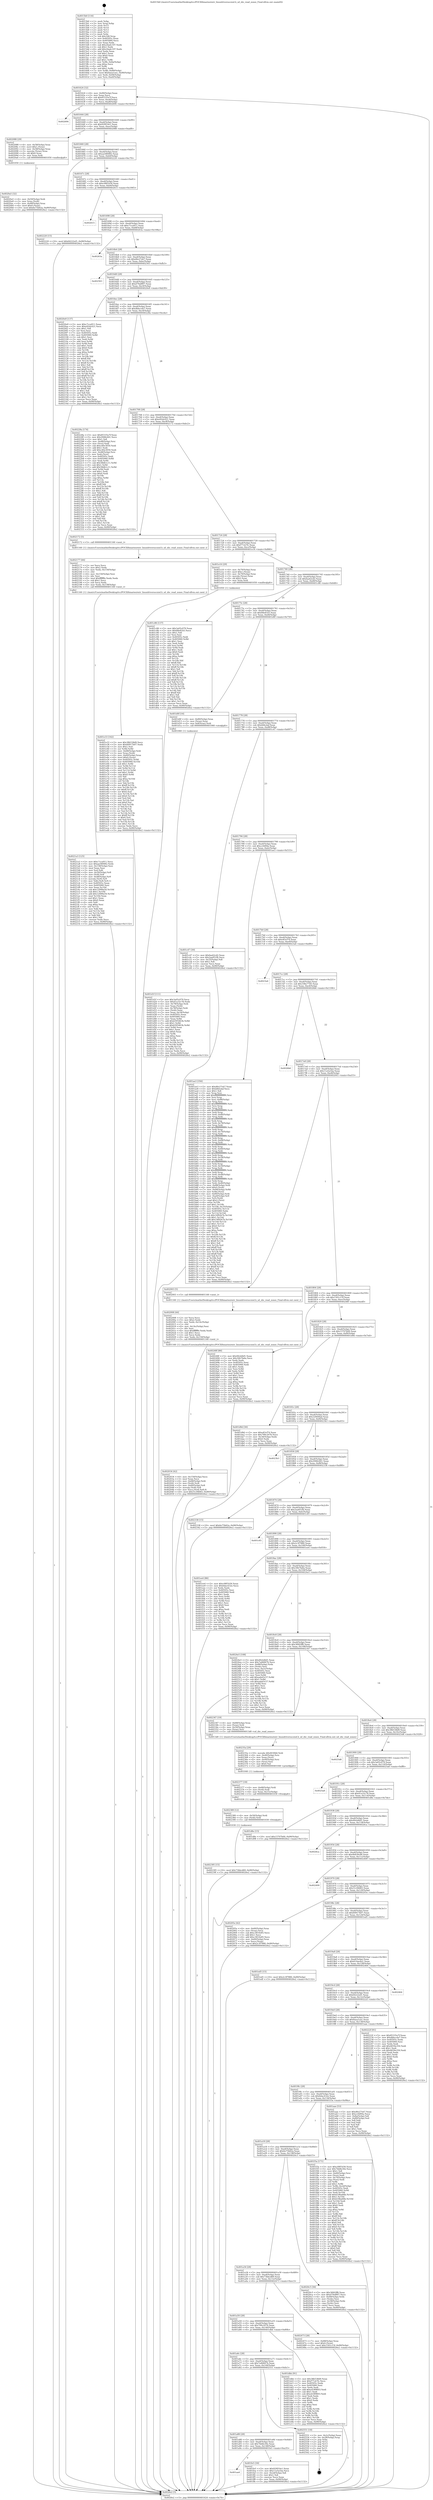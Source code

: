 digraph "0x4015b0" {
  label = "0x4015b0 (/mnt/c/Users/mathe/Desktop/tcc/POCII/binaries/extr_linuxdriversscsisd.h_sd_zbc_read_zones_Final-ollvm.out::main(0))"
  labelloc = "t"
  node[shape=record]

  Entry [label="",width=0.3,height=0.3,shape=circle,fillcolor=black,style=filled]
  "0x401624" [label="{
     0x401624 [32]\l
     | [instrs]\l
     &nbsp;&nbsp;0x401624 \<+6\>: mov -0x90(%rbp),%eax\l
     &nbsp;&nbsp;0x40162a \<+2\>: mov %eax,%ecx\l
     &nbsp;&nbsp;0x40162c \<+6\>: sub $0x85335a7f,%ecx\l
     &nbsp;&nbsp;0x401632 \<+6\>: mov %eax,-0xa4(%rbp)\l
     &nbsp;&nbsp;0x401638 \<+6\>: mov %ecx,-0xa8(%rbp)\l
     &nbsp;&nbsp;0x40163e \<+6\>: je 0000000000402694 \<main+0x10e4\>\l
  }"]
  "0x402694" [label="{
     0x402694\l
  }", style=dashed]
  "0x401644" [label="{
     0x401644 [28]\l
     | [instrs]\l
     &nbsp;&nbsp;0x401644 \<+5\>: jmp 0000000000401649 \<main+0x99\>\l
     &nbsp;&nbsp;0x401649 \<+6\>: mov -0xa4(%rbp),%eax\l
     &nbsp;&nbsp;0x40164f \<+5\>: sub $0x929f10e1,%eax\l
     &nbsp;&nbsp;0x401654 \<+6\>: mov %eax,-0xac(%rbp)\l
     &nbsp;&nbsp;0x40165a \<+6\>: je 0000000000402088 \<main+0xad8\>\l
  }"]
  Exit [label="",width=0.3,height=0.3,shape=circle,fillcolor=black,style=filled,peripheries=2]
  "0x402088" [label="{
     0x402088 [29]\l
     | [instrs]\l
     &nbsp;&nbsp;0x402088 \<+4\>: mov -0x58(%rbp),%rax\l
     &nbsp;&nbsp;0x40208c \<+6\>: movl $0x1,(%rax)\l
     &nbsp;&nbsp;0x402092 \<+4\>: mov -0x58(%rbp),%rax\l
     &nbsp;&nbsp;0x402096 \<+3\>: movslq (%rax),%rax\l
     &nbsp;&nbsp;0x402099 \<+4\>: shl $0x0,%rax\l
     &nbsp;&nbsp;0x40209d \<+3\>: mov %rax,%rdi\l
     &nbsp;&nbsp;0x4020a0 \<+5\>: call 0000000000401050 \<malloc@plt\>\l
     | [calls]\l
     &nbsp;&nbsp;0x401050 \{1\} (unknown)\l
  }"]
  "0x401660" [label="{
     0x401660 [28]\l
     | [instrs]\l
     &nbsp;&nbsp;0x401660 \<+5\>: jmp 0000000000401665 \<main+0xb5\>\l
     &nbsp;&nbsp;0x401665 \<+6\>: mov -0xa4(%rbp),%eax\l
     &nbsp;&nbsp;0x40166b \<+5\>: sub $0xaa580082,%eax\l
     &nbsp;&nbsp;0x401670 \<+6\>: mov %eax,-0xb0(%rbp)\l
     &nbsp;&nbsp;0x401676 \<+6\>: je 0000000000402220 \<main+0xc70\>\l
  }"]
  "0x402395" [label="{
     0x402395 [15]\l
     | [instrs]\l
     &nbsp;&nbsp;0x402395 \<+10\>: movl $0x73bbcd69,-0x90(%rbp)\l
     &nbsp;&nbsp;0x40239f \<+5\>: jmp 00000000004026e2 \<main+0x1132\>\l
  }"]
  "0x402220" [label="{
     0x402220 [15]\l
     | [instrs]\l
     &nbsp;&nbsp;0x402220 \<+10\>: movl $0x64222ef1,-0x90(%rbp)\l
     &nbsp;&nbsp;0x40222a \<+5\>: jmp 00000000004026e2 \<main+0x1132\>\l
  }"]
  "0x40167c" [label="{
     0x40167c [28]\l
     | [instrs]\l
     &nbsp;&nbsp;0x40167c \<+5\>: jmp 0000000000401681 \<main+0xd1\>\l
     &nbsp;&nbsp;0x401681 \<+6\>: mov -0xa4(%rbp),%eax\l
     &nbsp;&nbsp;0x401687 \<+5\>: sub $0xc08f1b56,%eax\l
     &nbsp;&nbsp;0x40168c \<+6\>: mov %eax,-0xb4(%rbp)\l
     &nbsp;&nbsp;0x401692 \<+6\>: je 0000000000402615 \<main+0x1065\>\l
  }"]
  "0x402389" [label="{
     0x402389 [12]\l
     | [instrs]\l
     &nbsp;&nbsp;0x402389 \<+4\>: mov -0x50(%rbp),%rdi\l
     &nbsp;&nbsp;0x40238d \<+3\>: mov (%rdi),%rdi\l
     &nbsp;&nbsp;0x402390 \<+5\>: call 0000000000401030 \<free@plt\>\l
     | [calls]\l
     &nbsp;&nbsp;0x401030 \{1\} (unknown)\l
  }"]
  "0x402615" [label="{
     0x402615\l
  }", style=dashed]
  "0x401698" [label="{
     0x401698 [28]\l
     | [instrs]\l
     &nbsp;&nbsp;0x401698 \<+5\>: jmp 000000000040169d \<main+0xed\>\l
     &nbsp;&nbsp;0x40169d \<+6\>: mov -0xa4(%rbp),%eax\l
     &nbsp;&nbsp;0x4016a3 \<+5\>: sub $0xc7cca911,%eax\l
     &nbsp;&nbsp;0x4016a8 \<+6\>: mov %eax,-0xb8(%rbp)\l
     &nbsp;&nbsp;0x4016ae \<+6\>: je 000000000040263a \<main+0x108a\>\l
  }"]
  "0x402377" [label="{
     0x402377 [18]\l
     | [instrs]\l
     &nbsp;&nbsp;0x402377 \<+4\>: mov -0x68(%rbp),%rdi\l
     &nbsp;&nbsp;0x40237b \<+3\>: mov (%rdi),%rdi\l
     &nbsp;&nbsp;0x40237e \<+6\>: mov %eax,-0x15c(%rbp)\l
     &nbsp;&nbsp;0x402384 \<+5\>: call 0000000000401030 \<free@plt\>\l
     | [calls]\l
     &nbsp;&nbsp;0x401030 \{1\} (unknown)\l
  }"]
  "0x40263a" [label="{
     0x40263a\l
  }", style=dashed]
  "0x4016b4" [label="{
     0x4016b4 [28]\l
     | [instrs]\l
     &nbsp;&nbsp;0x4016b4 \<+5\>: jmp 00000000004016b9 \<main+0x109\>\l
     &nbsp;&nbsp;0x4016b9 \<+6\>: mov -0xa4(%rbp),%eax\l
     &nbsp;&nbsp;0x4016bf \<+5\>: sub $0xd6e27eb7,%eax\l
     &nbsp;&nbsp;0x4016c4 \<+6\>: mov %eax,-0xbc(%rbp)\l
     &nbsp;&nbsp;0x4016ca \<+6\>: je 0000000000402563 \<main+0xfb3\>\l
  }"]
  "0x40235a" [label="{
     0x40235a [29]\l
     | [instrs]\l
     &nbsp;&nbsp;0x40235a \<+10\>: movabs $0x4030b6,%rdi\l
     &nbsp;&nbsp;0x402364 \<+4\>: mov -0x40(%rbp),%rsi\l
     &nbsp;&nbsp;0x402368 \<+2\>: mov %eax,(%rsi)\l
     &nbsp;&nbsp;0x40236a \<+4\>: mov -0x40(%rbp),%rsi\l
     &nbsp;&nbsp;0x40236e \<+2\>: mov (%rsi),%esi\l
     &nbsp;&nbsp;0x402370 \<+2\>: mov $0x0,%al\l
     &nbsp;&nbsp;0x402372 \<+5\>: call 0000000000401040 \<printf@plt\>\l
     | [calls]\l
     &nbsp;&nbsp;0x401040 \{1\} (unknown)\l
  }"]
  "0x402563" [label="{
     0x402563\l
  }", style=dashed]
  "0x4016d0" [label="{
     0x4016d0 [28]\l
     | [instrs]\l
     &nbsp;&nbsp;0x4016d0 \<+5\>: jmp 00000000004016d5 \<main+0x125\>\l
     &nbsp;&nbsp;0x4016d5 \<+6\>: mov -0xa4(%rbp),%eax\l
     &nbsp;&nbsp;0x4016db \<+5\>: sub $0xd79a8f07,%eax\l
     &nbsp;&nbsp;0x4016e0 \<+6\>: mov %eax,-0xc0(%rbp)\l
     &nbsp;&nbsp;0x4016e6 \<+6\>: je 00000000004020e9 \<main+0xb39\>\l
  }"]
  "0x4021a3" [label="{
     0x4021a3 [125]\l
     | [instrs]\l
     &nbsp;&nbsp;0x4021a3 \<+5\>: mov $0xc7cca911,%ecx\l
     &nbsp;&nbsp;0x4021a8 \<+5\>: mov $0xaa580082,%edx\l
     &nbsp;&nbsp;0x4021ad \<+6\>: mov -0x158(%rbp),%esi\l
     &nbsp;&nbsp;0x4021b3 \<+3\>: imul %eax,%esi\l
     &nbsp;&nbsp;0x4021b6 \<+3\>: mov %sil,%dil\l
     &nbsp;&nbsp;0x4021b9 \<+4\>: mov -0x50(%rbp),%r8\l
     &nbsp;&nbsp;0x4021bd \<+3\>: mov (%r8),%r8\l
     &nbsp;&nbsp;0x4021c0 \<+4\>: mov -0x48(%rbp),%r9\l
     &nbsp;&nbsp;0x4021c4 \<+3\>: movslq (%r9),%r9\l
     &nbsp;&nbsp;0x4021c7 \<+4\>: mov %dil,(%r8,%r9,1)\l
     &nbsp;&nbsp;0x4021cb \<+7\>: mov 0x40505c,%eax\l
     &nbsp;&nbsp;0x4021d2 \<+7\>: mov 0x405060,%esi\l
     &nbsp;&nbsp;0x4021d9 \<+3\>: mov %eax,%r10d\l
     &nbsp;&nbsp;0x4021dc \<+7\>: sub $0x12099a54,%r10d\l
     &nbsp;&nbsp;0x4021e3 \<+4\>: sub $0x1,%r10d\l
     &nbsp;&nbsp;0x4021e7 \<+7\>: add $0x12099a54,%r10d\l
     &nbsp;&nbsp;0x4021ee \<+4\>: imul %r10d,%eax\l
     &nbsp;&nbsp;0x4021f2 \<+3\>: and $0x1,%eax\l
     &nbsp;&nbsp;0x4021f5 \<+3\>: cmp $0x0,%eax\l
     &nbsp;&nbsp;0x4021f8 \<+4\>: sete %dil\l
     &nbsp;&nbsp;0x4021fc \<+3\>: cmp $0xa,%esi\l
     &nbsp;&nbsp;0x4021ff \<+4\>: setl %r11b\l
     &nbsp;&nbsp;0x402203 \<+3\>: mov %dil,%bl\l
     &nbsp;&nbsp;0x402206 \<+3\>: and %r11b,%bl\l
     &nbsp;&nbsp;0x402209 \<+3\>: xor %r11b,%dil\l
     &nbsp;&nbsp;0x40220c \<+3\>: or %dil,%bl\l
     &nbsp;&nbsp;0x40220f \<+3\>: test $0x1,%bl\l
     &nbsp;&nbsp;0x402212 \<+3\>: cmovne %edx,%ecx\l
     &nbsp;&nbsp;0x402215 \<+6\>: mov %ecx,-0x90(%rbp)\l
     &nbsp;&nbsp;0x40221b \<+5\>: jmp 00000000004026e2 \<main+0x1132\>\l
  }"]
  "0x4020e9" [label="{
     0x4020e9 [137]\l
     | [instrs]\l
     &nbsp;&nbsp;0x4020e9 \<+5\>: mov $0xc7cca911,%eax\l
     &nbsp;&nbsp;0x4020ee \<+5\>: mov $0xe92dc021,%ecx\l
     &nbsp;&nbsp;0x4020f3 \<+2\>: mov $0x1,%dl\l
     &nbsp;&nbsp;0x4020f5 \<+2\>: xor %esi,%esi\l
     &nbsp;&nbsp;0x4020f7 \<+7\>: mov 0x40505c,%edi\l
     &nbsp;&nbsp;0x4020fe \<+8\>: mov 0x405060,%r8d\l
     &nbsp;&nbsp;0x402106 \<+3\>: sub $0x1,%esi\l
     &nbsp;&nbsp;0x402109 \<+3\>: mov %edi,%r9d\l
     &nbsp;&nbsp;0x40210c \<+3\>: add %esi,%r9d\l
     &nbsp;&nbsp;0x40210f \<+4\>: imul %r9d,%edi\l
     &nbsp;&nbsp;0x402113 \<+3\>: and $0x1,%edi\l
     &nbsp;&nbsp;0x402116 \<+3\>: cmp $0x0,%edi\l
     &nbsp;&nbsp;0x402119 \<+4\>: sete %r10b\l
     &nbsp;&nbsp;0x40211d \<+4\>: cmp $0xa,%r8d\l
     &nbsp;&nbsp;0x402121 \<+4\>: setl %r11b\l
     &nbsp;&nbsp;0x402125 \<+3\>: mov %r10b,%bl\l
     &nbsp;&nbsp;0x402128 \<+3\>: xor $0xff,%bl\l
     &nbsp;&nbsp;0x40212b \<+3\>: mov %r11b,%r14b\l
     &nbsp;&nbsp;0x40212e \<+4\>: xor $0xff,%r14b\l
     &nbsp;&nbsp;0x402132 \<+3\>: xor $0x1,%dl\l
     &nbsp;&nbsp;0x402135 \<+3\>: mov %bl,%r15b\l
     &nbsp;&nbsp;0x402138 \<+4\>: and $0xff,%r15b\l
     &nbsp;&nbsp;0x40213c \<+3\>: and %dl,%r10b\l
     &nbsp;&nbsp;0x40213f \<+3\>: mov %r14b,%r12b\l
     &nbsp;&nbsp;0x402142 \<+4\>: and $0xff,%r12b\l
     &nbsp;&nbsp;0x402146 \<+3\>: and %dl,%r11b\l
     &nbsp;&nbsp;0x402149 \<+3\>: or %r10b,%r15b\l
     &nbsp;&nbsp;0x40214c \<+3\>: or %r11b,%r12b\l
     &nbsp;&nbsp;0x40214f \<+3\>: xor %r12b,%r15b\l
     &nbsp;&nbsp;0x402152 \<+3\>: or %r14b,%bl\l
     &nbsp;&nbsp;0x402155 \<+3\>: xor $0xff,%bl\l
     &nbsp;&nbsp;0x402158 \<+3\>: or $0x1,%dl\l
     &nbsp;&nbsp;0x40215b \<+2\>: and %dl,%bl\l
     &nbsp;&nbsp;0x40215d \<+3\>: or %bl,%r15b\l
     &nbsp;&nbsp;0x402160 \<+4\>: test $0x1,%r15b\l
     &nbsp;&nbsp;0x402164 \<+3\>: cmovne %ecx,%eax\l
     &nbsp;&nbsp;0x402167 \<+6\>: mov %eax,-0x90(%rbp)\l
     &nbsp;&nbsp;0x40216d \<+5\>: jmp 00000000004026e2 \<main+0x1132\>\l
  }"]
  "0x4016ec" [label="{
     0x4016ec [28]\l
     | [instrs]\l
     &nbsp;&nbsp;0x4016ec \<+5\>: jmp 00000000004016f1 \<main+0x141\>\l
     &nbsp;&nbsp;0x4016f1 \<+6\>: mov -0xa4(%rbp),%eax\l
     &nbsp;&nbsp;0x4016f7 \<+5\>: sub $0xdbbccda7,%eax\l
     &nbsp;&nbsp;0x4016fc \<+6\>: mov %eax,-0xc4(%rbp)\l
     &nbsp;&nbsp;0x401702 \<+6\>: je 000000000040228a \<main+0xcda\>\l
  }"]
  "0x402177" [label="{
     0x402177 [44]\l
     | [instrs]\l
     &nbsp;&nbsp;0x402177 \<+2\>: xor %ecx,%ecx\l
     &nbsp;&nbsp;0x402179 \<+5\>: mov $0x2,%edx\l
     &nbsp;&nbsp;0x40217e \<+6\>: mov %edx,-0x154(%rbp)\l
     &nbsp;&nbsp;0x402184 \<+1\>: cltd\l
     &nbsp;&nbsp;0x402185 \<+6\>: mov -0x154(%rbp),%esi\l
     &nbsp;&nbsp;0x40218b \<+2\>: idiv %esi\l
     &nbsp;&nbsp;0x40218d \<+6\>: imul $0xfffffffe,%edx,%edx\l
     &nbsp;&nbsp;0x402193 \<+3\>: sub $0x1,%ecx\l
     &nbsp;&nbsp;0x402196 \<+2\>: sub %ecx,%edx\l
     &nbsp;&nbsp;0x402198 \<+6\>: mov %edx,-0x158(%rbp)\l
     &nbsp;&nbsp;0x40219e \<+5\>: call 0000000000401160 \<next_i\>\l
     | [calls]\l
     &nbsp;&nbsp;0x401160 \{1\} (/mnt/c/Users/mathe/Desktop/tcc/POCII/binaries/extr_linuxdriversscsisd.h_sd_zbc_read_zones_Final-ollvm.out::next_i)\l
  }"]
  "0x40228a" [label="{
     0x40228a [174]\l
     | [instrs]\l
     &nbsp;&nbsp;0x40228a \<+5\>: mov $0x85335a7f,%eax\l
     &nbsp;&nbsp;0x40228f \<+5\>: mov $0x2948c641,%ecx\l
     &nbsp;&nbsp;0x402294 \<+2\>: mov $0x1,%dl\l
     &nbsp;&nbsp;0x402296 \<+4\>: mov -0x48(%rbp),%rsi\l
     &nbsp;&nbsp;0x40229a \<+2\>: mov (%rsi),%edi\l
     &nbsp;&nbsp;0x40229c \<+6\>: sub $0xc40e3050,%edi\l
     &nbsp;&nbsp;0x4022a2 \<+3\>: add $0x1,%edi\l
     &nbsp;&nbsp;0x4022a5 \<+6\>: add $0xc40e3050,%edi\l
     &nbsp;&nbsp;0x4022ab \<+4\>: mov -0x48(%rbp),%rsi\l
     &nbsp;&nbsp;0x4022af \<+2\>: mov %edi,(%rsi)\l
     &nbsp;&nbsp;0x4022b1 \<+7\>: mov 0x40505c,%edi\l
     &nbsp;&nbsp;0x4022b8 \<+8\>: mov 0x405060,%r8d\l
     &nbsp;&nbsp;0x4022c0 \<+3\>: mov %edi,%r9d\l
     &nbsp;&nbsp;0x4022c3 \<+7\>: sub $0x58db1c11,%r9d\l
     &nbsp;&nbsp;0x4022ca \<+4\>: sub $0x1,%r9d\l
     &nbsp;&nbsp;0x4022ce \<+7\>: add $0x58db1c11,%r9d\l
     &nbsp;&nbsp;0x4022d5 \<+4\>: imul %r9d,%edi\l
     &nbsp;&nbsp;0x4022d9 \<+3\>: and $0x1,%edi\l
     &nbsp;&nbsp;0x4022dc \<+3\>: cmp $0x0,%edi\l
     &nbsp;&nbsp;0x4022df \<+4\>: sete %r10b\l
     &nbsp;&nbsp;0x4022e3 \<+4\>: cmp $0xa,%r8d\l
     &nbsp;&nbsp;0x4022e7 \<+4\>: setl %r11b\l
     &nbsp;&nbsp;0x4022eb \<+3\>: mov %r10b,%bl\l
     &nbsp;&nbsp;0x4022ee \<+3\>: xor $0xff,%bl\l
     &nbsp;&nbsp;0x4022f1 \<+3\>: mov %r11b,%r14b\l
     &nbsp;&nbsp;0x4022f4 \<+4\>: xor $0xff,%r14b\l
     &nbsp;&nbsp;0x4022f8 \<+3\>: xor $0x1,%dl\l
     &nbsp;&nbsp;0x4022fb \<+3\>: mov %bl,%r15b\l
     &nbsp;&nbsp;0x4022fe \<+4\>: and $0xff,%r15b\l
     &nbsp;&nbsp;0x402302 \<+3\>: and %dl,%r10b\l
     &nbsp;&nbsp;0x402305 \<+3\>: mov %r14b,%r12b\l
     &nbsp;&nbsp;0x402308 \<+4\>: and $0xff,%r12b\l
     &nbsp;&nbsp;0x40230c \<+3\>: and %dl,%r11b\l
     &nbsp;&nbsp;0x40230f \<+3\>: or %r10b,%r15b\l
     &nbsp;&nbsp;0x402312 \<+3\>: or %r11b,%r12b\l
     &nbsp;&nbsp;0x402315 \<+3\>: xor %r12b,%r15b\l
     &nbsp;&nbsp;0x402318 \<+3\>: or %r14b,%bl\l
     &nbsp;&nbsp;0x40231b \<+3\>: xor $0xff,%bl\l
     &nbsp;&nbsp;0x40231e \<+3\>: or $0x1,%dl\l
     &nbsp;&nbsp;0x402321 \<+2\>: and %dl,%bl\l
     &nbsp;&nbsp;0x402323 \<+3\>: or %bl,%r15b\l
     &nbsp;&nbsp;0x402326 \<+4\>: test $0x1,%r15b\l
     &nbsp;&nbsp;0x40232a \<+3\>: cmovne %ecx,%eax\l
     &nbsp;&nbsp;0x40232d \<+6\>: mov %eax,-0x90(%rbp)\l
     &nbsp;&nbsp;0x402333 \<+5\>: jmp 00000000004026e2 \<main+0x1132\>\l
  }"]
  "0x401708" [label="{
     0x401708 [28]\l
     | [instrs]\l
     &nbsp;&nbsp;0x401708 \<+5\>: jmp 000000000040170d \<main+0x15d\>\l
     &nbsp;&nbsp;0x40170d \<+6\>: mov -0xa4(%rbp),%eax\l
     &nbsp;&nbsp;0x401713 \<+5\>: sub $0xe92dc021,%eax\l
     &nbsp;&nbsp;0x401718 \<+6\>: mov %eax,-0xc8(%rbp)\l
     &nbsp;&nbsp;0x40171e \<+6\>: je 0000000000402172 \<main+0xbc2\>\l
  }"]
  "0x4020a5" [label="{
     0x4020a5 [32]\l
     | [instrs]\l
     &nbsp;&nbsp;0x4020a5 \<+4\>: mov -0x50(%rbp),%rdi\l
     &nbsp;&nbsp;0x4020a9 \<+3\>: mov %rax,(%rdi)\l
     &nbsp;&nbsp;0x4020ac \<+4\>: mov -0x48(%rbp),%rax\l
     &nbsp;&nbsp;0x4020b0 \<+6\>: movl $0x0,(%rax)\l
     &nbsp;&nbsp;0x4020b6 \<+10\>: movl $0x6e75b62a,-0x90(%rbp)\l
     &nbsp;&nbsp;0x4020c0 \<+5\>: jmp 00000000004026e2 \<main+0x1132\>\l
  }"]
  "0x402172" [label="{
     0x402172 [5]\l
     | [instrs]\l
     &nbsp;&nbsp;0x402172 \<+5\>: call 0000000000401160 \<next_i\>\l
     | [calls]\l
     &nbsp;&nbsp;0x401160 \{1\} (/mnt/c/Users/mathe/Desktop/tcc/POCII/binaries/extr_linuxdriversscsisd.h_sd_zbc_read_zones_Final-ollvm.out::next_i)\l
  }"]
  "0x401724" [label="{
     0x401724 [28]\l
     | [instrs]\l
     &nbsp;&nbsp;0x401724 \<+5\>: jmp 0000000000401729 \<main+0x179\>\l
     &nbsp;&nbsp;0x401729 \<+6\>: mov -0xa4(%rbp),%eax\l
     &nbsp;&nbsp;0x40172f \<+5\>: sub $0xf77cb7fc,%eax\l
     &nbsp;&nbsp;0x401734 \<+6\>: mov %eax,-0xcc(%rbp)\l
     &nbsp;&nbsp;0x40173a \<+6\>: je 0000000000401e16 \<main+0x866\>\l
  }"]
  "0x402034" [label="{
     0x402034 [42]\l
     | [instrs]\l
     &nbsp;&nbsp;0x402034 \<+6\>: mov -0x150(%rbp),%ecx\l
     &nbsp;&nbsp;0x40203a \<+3\>: imul %eax,%ecx\l
     &nbsp;&nbsp;0x40203d \<+4\>: mov -0x68(%rbp),%rdi\l
     &nbsp;&nbsp;0x402041 \<+3\>: mov (%rdi),%rdi\l
     &nbsp;&nbsp;0x402044 \<+4\>: mov -0x60(%rbp),%r8\l
     &nbsp;&nbsp;0x402048 \<+3\>: movslq (%r8),%r8\l
     &nbsp;&nbsp;0x40204b \<+4\>: mov %ecx,(%rdi,%r8,4)\l
     &nbsp;&nbsp;0x40204f \<+10\>: movl $0x51c94683,-0x90(%rbp)\l
     &nbsp;&nbsp;0x402059 \<+5\>: jmp 00000000004026e2 \<main+0x1132\>\l
  }"]
  "0x401e16" [label="{
     0x401e16 [29]\l
     | [instrs]\l
     &nbsp;&nbsp;0x401e16 \<+4\>: mov -0x70(%rbp),%rax\l
     &nbsp;&nbsp;0x401e1a \<+6\>: movl $0x1,(%rax)\l
     &nbsp;&nbsp;0x401e20 \<+4\>: mov -0x70(%rbp),%rax\l
     &nbsp;&nbsp;0x401e24 \<+3\>: movslq (%rax),%rax\l
     &nbsp;&nbsp;0x401e27 \<+4\>: shl $0x2,%rax\l
     &nbsp;&nbsp;0x401e2b \<+3\>: mov %rax,%rdi\l
     &nbsp;&nbsp;0x401e2e \<+5\>: call 0000000000401050 \<malloc@plt\>\l
     | [calls]\l
     &nbsp;&nbsp;0x401050 \{1\} (unknown)\l
  }"]
  "0x401740" [label="{
     0x401740 [28]\l
     | [instrs]\l
     &nbsp;&nbsp;0x401740 \<+5\>: jmp 0000000000401745 \<main+0x195\>\l
     &nbsp;&nbsp;0x401745 \<+6\>: mov -0xa4(%rbp),%eax\l
     &nbsp;&nbsp;0x40174b \<+5\>: sub $0xfaa42cd2,%eax\l
     &nbsp;&nbsp;0x401750 \<+6\>: mov %eax,-0xd0(%rbp)\l
     &nbsp;&nbsp;0x401756 \<+6\>: je 0000000000401c86 \<main+0x6d6\>\l
  }"]
  "0x402008" [label="{
     0x402008 [44]\l
     | [instrs]\l
     &nbsp;&nbsp;0x402008 \<+2\>: xor %ecx,%ecx\l
     &nbsp;&nbsp;0x40200a \<+5\>: mov $0x2,%edx\l
     &nbsp;&nbsp;0x40200f \<+6\>: mov %edx,-0x14c(%rbp)\l
     &nbsp;&nbsp;0x402015 \<+1\>: cltd\l
     &nbsp;&nbsp;0x402016 \<+6\>: mov -0x14c(%rbp),%esi\l
     &nbsp;&nbsp;0x40201c \<+2\>: idiv %esi\l
     &nbsp;&nbsp;0x40201e \<+6\>: imul $0xfffffffe,%edx,%edx\l
     &nbsp;&nbsp;0x402024 \<+3\>: sub $0x1,%ecx\l
     &nbsp;&nbsp;0x402027 \<+2\>: sub %ecx,%edx\l
     &nbsp;&nbsp;0x402029 \<+6\>: mov %edx,-0x150(%rbp)\l
     &nbsp;&nbsp;0x40202f \<+5\>: call 0000000000401160 \<next_i\>\l
     | [calls]\l
     &nbsp;&nbsp;0x401160 \{1\} (/mnt/c/Users/mathe/Desktop/tcc/POCII/binaries/extr_linuxdriversscsisd.h_sd_zbc_read_zones_Final-ollvm.out::next_i)\l
  }"]
  "0x401c86" [label="{
     0x401c86 [137]\l
     | [instrs]\l
     &nbsp;&nbsp;0x401c86 \<+5\>: mov $0x3a05c079,%eax\l
     &nbsp;&nbsp;0x401c8b \<+5\>: mov $0x68e81b5,%ecx\l
     &nbsp;&nbsp;0x401c90 \<+2\>: mov $0x1,%dl\l
     &nbsp;&nbsp;0x401c92 \<+2\>: xor %esi,%esi\l
     &nbsp;&nbsp;0x401c94 \<+7\>: mov 0x40505c,%edi\l
     &nbsp;&nbsp;0x401c9b \<+8\>: mov 0x405060,%r8d\l
     &nbsp;&nbsp;0x401ca3 \<+3\>: sub $0x1,%esi\l
     &nbsp;&nbsp;0x401ca6 \<+3\>: mov %edi,%r9d\l
     &nbsp;&nbsp;0x401ca9 \<+3\>: add %esi,%r9d\l
     &nbsp;&nbsp;0x401cac \<+4\>: imul %r9d,%edi\l
     &nbsp;&nbsp;0x401cb0 \<+3\>: and $0x1,%edi\l
     &nbsp;&nbsp;0x401cb3 \<+3\>: cmp $0x0,%edi\l
     &nbsp;&nbsp;0x401cb6 \<+4\>: sete %r10b\l
     &nbsp;&nbsp;0x401cba \<+4\>: cmp $0xa,%r8d\l
     &nbsp;&nbsp;0x401cbe \<+4\>: setl %r11b\l
     &nbsp;&nbsp;0x401cc2 \<+3\>: mov %r10b,%bl\l
     &nbsp;&nbsp;0x401cc5 \<+3\>: xor $0xff,%bl\l
     &nbsp;&nbsp;0x401cc8 \<+3\>: mov %r11b,%r14b\l
     &nbsp;&nbsp;0x401ccb \<+4\>: xor $0xff,%r14b\l
     &nbsp;&nbsp;0x401ccf \<+3\>: xor $0x1,%dl\l
     &nbsp;&nbsp;0x401cd2 \<+3\>: mov %bl,%r15b\l
     &nbsp;&nbsp;0x401cd5 \<+4\>: and $0xff,%r15b\l
     &nbsp;&nbsp;0x401cd9 \<+3\>: and %dl,%r10b\l
     &nbsp;&nbsp;0x401cdc \<+3\>: mov %r14b,%r12b\l
     &nbsp;&nbsp;0x401cdf \<+4\>: and $0xff,%r12b\l
     &nbsp;&nbsp;0x401ce3 \<+3\>: and %dl,%r11b\l
     &nbsp;&nbsp;0x401ce6 \<+3\>: or %r10b,%r15b\l
     &nbsp;&nbsp;0x401ce9 \<+3\>: or %r11b,%r12b\l
     &nbsp;&nbsp;0x401cec \<+3\>: xor %r12b,%r15b\l
     &nbsp;&nbsp;0x401cef \<+3\>: or %r14b,%bl\l
     &nbsp;&nbsp;0x401cf2 \<+3\>: xor $0xff,%bl\l
     &nbsp;&nbsp;0x401cf5 \<+3\>: or $0x1,%dl\l
     &nbsp;&nbsp;0x401cf8 \<+2\>: and %dl,%bl\l
     &nbsp;&nbsp;0x401cfa \<+3\>: or %bl,%r15b\l
     &nbsp;&nbsp;0x401cfd \<+4\>: test $0x1,%r15b\l
     &nbsp;&nbsp;0x401d01 \<+3\>: cmovne %ecx,%eax\l
     &nbsp;&nbsp;0x401d04 \<+6\>: mov %eax,-0x90(%rbp)\l
     &nbsp;&nbsp;0x401d0a \<+5\>: jmp 00000000004026e2 \<main+0x1132\>\l
  }"]
  "0x40175c" [label="{
     0x40175c [28]\l
     | [instrs]\l
     &nbsp;&nbsp;0x40175c \<+5\>: jmp 0000000000401761 \<main+0x1b1\>\l
     &nbsp;&nbsp;0x401761 \<+6\>: mov -0xa4(%rbp),%eax\l
     &nbsp;&nbsp;0x401767 \<+5\>: sub $0x68e81b5,%eax\l
     &nbsp;&nbsp;0x40176c \<+6\>: mov %eax,-0xd4(%rbp)\l
     &nbsp;&nbsp;0x401772 \<+6\>: je 0000000000401d0f \<main+0x75f\>\l
  }"]
  "0x401aa4" [label="{
     0x401aa4\l
  }", style=dashed]
  "0x401d0f" [label="{
     0x401d0f [16]\l
     | [instrs]\l
     &nbsp;&nbsp;0x401d0f \<+4\>: mov -0x80(%rbp),%rax\l
     &nbsp;&nbsp;0x401d13 \<+3\>: mov (%rax),%rax\l
     &nbsp;&nbsp;0x401d16 \<+4\>: mov 0x8(%rax),%rdi\l
     &nbsp;&nbsp;0x401d1a \<+5\>: call 0000000000401060 \<atoi@plt\>\l
     | [calls]\l
     &nbsp;&nbsp;0x401060 \{1\} (unknown)\l
  }"]
  "0x401778" [label="{
     0x401778 [28]\l
     | [instrs]\l
     &nbsp;&nbsp;0x401778 \<+5\>: jmp 000000000040177d \<main+0x1cd\>\l
     &nbsp;&nbsp;0x40177d \<+6\>: mov -0xa4(%rbp),%eax\l
     &nbsp;&nbsp;0x401783 \<+5\>: sub $0xb8dcdaf,%eax\l
     &nbsp;&nbsp;0x401788 \<+6\>: mov %eax,-0xd8(%rbp)\l
     &nbsp;&nbsp;0x40178e \<+6\>: je 0000000000401c47 \<main+0x697\>\l
  }"]
  "0x401fe5" [label="{
     0x401fe5 [30]\l
     | [instrs]\l
     &nbsp;&nbsp;0x401fe5 \<+5\>: mov $0x929f10e1,%eax\l
     &nbsp;&nbsp;0x401fea \<+5\>: mov $0x11a5a1ba,%ecx\l
     &nbsp;&nbsp;0x401fef \<+3\>: mov -0x2d(%rbp),%dl\l
     &nbsp;&nbsp;0x401ff2 \<+3\>: test $0x1,%dl\l
     &nbsp;&nbsp;0x401ff5 \<+3\>: cmovne %ecx,%eax\l
     &nbsp;&nbsp;0x401ff8 \<+6\>: mov %eax,-0x90(%rbp)\l
     &nbsp;&nbsp;0x401ffe \<+5\>: jmp 00000000004026e2 \<main+0x1132\>\l
  }"]
  "0x401c47" [label="{
     0x401c47 [30]\l
     | [instrs]\l
     &nbsp;&nbsp;0x401c47 \<+5\>: mov $0xfaa42cd2,%eax\l
     &nbsp;&nbsp;0x401c4c \<+5\>: mov $0x2aa951fb,%ecx\l
     &nbsp;&nbsp;0x401c51 \<+3\>: mov -0x35(%rbp),%dl\l
     &nbsp;&nbsp;0x401c54 \<+3\>: test $0x1,%dl\l
     &nbsp;&nbsp;0x401c57 \<+3\>: cmovne %ecx,%eax\l
     &nbsp;&nbsp;0x401c5a \<+6\>: mov %eax,-0x90(%rbp)\l
     &nbsp;&nbsp;0x401c60 \<+5\>: jmp 00000000004026e2 \<main+0x1132\>\l
  }"]
  "0x401794" [label="{
     0x401794 [28]\l
     | [instrs]\l
     &nbsp;&nbsp;0x401794 \<+5\>: jmp 0000000000401799 \<main+0x1e9\>\l
     &nbsp;&nbsp;0x401799 \<+6\>: mov -0xa4(%rbp),%eax\l
     &nbsp;&nbsp;0x40179f \<+5\>: sub $0xcc0d94a,%eax\l
     &nbsp;&nbsp;0x4017a4 \<+6\>: mov %eax,-0xdc(%rbp)\l
     &nbsp;&nbsp;0x4017aa \<+6\>: je 0000000000401ae3 \<main+0x533\>\l
  }"]
  "0x401a88" [label="{
     0x401a88 [28]\l
     | [instrs]\l
     &nbsp;&nbsp;0x401a88 \<+5\>: jmp 0000000000401a8d \<main+0x4dd\>\l
     &nbsp;&nbsp;0x401a8d \<+6\>: mov -0xa4(%rbp),%eax\l
     &nbsp;&nbsp;0x401a93 \<+5\>: sub $0x7bb8e30e,%eax\l
     &nbsp;&nbsp;0x401a98 \<+6\>: mov %eax,-0x148(%rbp)\l
     &nbsp;&nbsp;0x401a9e \<+6\>: je 0000000000401fe5 \<main+0xa35\>\l
  }"]
  "0x401ae3" [label="{
     0x401ae3 [356]\l
     | [instrs]\l
     &nbsp;&nbsp;0x401ae3 \<+5\>: mov $0xd6e27eb7,%eax\l
     &nbsp;&nbsp;0x401ae8 \<+5\>: mov $0xb8dcdaf,%ecx\l
     &nbsp;&nbsp;0x401aed \<+2\>: mov $0x1,%dl\l
     &nbsp;&nbsp;0x401aef \<+3\>: mov %rsp,%rsi\l
     &nbsp;&nbsp;0x401af2 \<+4\>: add $0xfffffffffffffff0,%rsi\l
     &nbsp;&nbsp;0x401af6 \<+3\>: mov %rsi,%rsp\l
     &nbsp;&nbsp;0x401af9 \<+7\>: mov %rsi,-0x88(%rbp)\l
     &nbsp;&nbsp;0x401b00 \<+3\>: mov %rsp,%rsi\l
     &nbsp;&nbsp;0x401b03 \<+4\>: add $0xfffffffffffffff0,%rsi\l
     &nbsp;&nbsp;0x401b07 \<+3\>: mov %rsi,%rsp\l
     &nbsp;&nbsp;0x401b0a \<+3\>: mov %rsp,%rdi\l
     &nbsp;&nbsp;0x401b0d \<+4\>: add $0xfffffffffffffff0,%rdi\l
     &nbsp;&nbsp;0x401b11 \<+3\>: mov %rdi,%rsp\l
     &nbsp;&nbsp;0x401b14 \<+4\>: mov %rdi,-0x80(%rbp)\l
     &nbsp;&nbsp;0x401b18 \<+3\>: mov %rsp,%rdi\l
     &nbsp;&nbsp;0x401b1b \<+4\>: add $0xfffffffffffffff0,%rdi\l
     &nbsp;&nbsp;0x401b1f \<+3\>: mov %rdi,%rsp\l
     &nbsp;&nbsp;0x401b22 \<+4\>: mov %rdi,-0x78(%rbp)\l
     &nbsp;&nbsp;0x401b26 \<+3\>: mov %rsp,%rdi\l
     &nbsp;&nbsp;0x401b29 \<+4\>: add $0xfffffffffffffff0,%rdi\l
     &nbsp;&nbsp;0x401b2d \<+3\>: mov %rdi,%rsp\l
     &nbsp;&nbsp;0x401b30 \<+4\>: mov %rdi,-0x70(%rbp)\l
     &nbsp;&nbsp;0x401b34 \<+3\>: mov %rsp,%rdi\l
     &nbsp;&nbsp;0x401b37 \<+4\>: add $0xfffffffffffffff0,%rdi\l
     &nbsp;&nbsp;0x401b3b \<+3\>: mov %rdi,%rsp\l
     &nbsp;&nbsp;0x401b3e \<+4\>: mov %rdi,-0x68(%rbp)\l
     &nbsp;&nbsp;0x401b42 \<+3\>: mov %rsp,%rdi\l
     &nbsp;&nbsp;0x401b45 \<+4\>: add $0xfffffffffffffff0,%rdi\l
     &nbsp;&nbsp;0x401b49 \<+3\>: mov %rdi,%rsp\l
     &nbsp;&nbsp;0x401b4c \<+4\>: mov %rdi,-0x60(%rbp)\l
     &nbsp;&nbsp;0x401b50 \<+3\>: mov %rsp,%rdi\l
     &nbsp;&nbsp;0x401b53 \<+4\>: add $0xfffffffffffffff0,%rdi\l
     &nbsp;&nbsp;0x401b57 \<+3\>: mov %rdi,%rsp\l
     &nbsp;&nbsp;0x401b5a \<+4\>: mov %rdi,-0x58(%rbp)\l
     &nbsp;&nbsp;0x401b5e \<+3\>: mov %rsp,%rdi\l
     &nbsp;&nbsp;0x401b61 \<+4\>: add $0xfffffffffffffff0,%rdi\l
     &nbsp;&nbsp;0x401b65 \<+3\>: mov %rdi,%rsp\l
     &nbsp;&nbsp;0x401b68 \<+4\>: mov %rdi,-0x50(%rbp)\l
     &nbsp;&nbsp;0x401b6c \<+3\>: mov %rsp,%rdi\l
     &nbsp;&nbsp;0x401b6f \<+4\>: add $0xfffffffffffffff0,%rdi\l
     &nbsp;&nbsp;0x401b73 \<+3\>: mov %rdi,%rsp\l
     &nbsp;&nbsp;0x401b76 \<+4\>: mov %rdi,-0x48(%rbp)\l
     &nbsp;&nbsp;0x401b7a \<+3\>: mov %rsp,%rdi\l
     &nbsp;&nbsp;0x401b7d \<+4\>: add $0xfffffffffffffff0,%rdi\l
     &nbsp;&nbsp;0x401b81 \<+3\>: mov %rdi,%rsp\l
     &nbsp;&nbsp;0x401b84 \<+4\>: mov %rdi,-0x40(%rbp)\l
     &nbsp;&nbsp;0x401b88 \<+7\>: mov -0x88(%rbp),%rdi\l
     &nbsp;&nbsp;0x401b8f \<+6\>: movl $0x0,(%rdi)\l
     &nbsp;&nbsp;0x401b95 \<+7\>: mov -0x94(%rbp),%r8d\l
     &nbsp;&nbsp;0x401b9c \<+3\>: mov %r8d,(%rsi)\l
     &nbsp;&nbsp;0x401b9f \<+4\>: mov -0x80(%rbp),%rdi\l
     &nbsp;&nbsp;0x401ba3 \<+7\>: mov -0xa0(%rbp),%r9\l
     &nbsp;&nbsp;0x401baa \<+3\>: mov %r9,(%rdi)\l
     &nbsp;&nbsp;0x401bad \<+3\>: cmpl $0x2,(%rsi)\l
     &nbsp;&nbsp;0x401bb0 \<+4\>: setne %r10b\l
     &nbsp;&nbsp;0x401bb4 \<+4\>: and $0x1,%r10b\l
     &nbsp;&nbsp;0x401bb8 \<+4\>: mov %r10b,-0x35(%rbp)\l
     &nbsp;&nbsp;0x401bbc \<+8\>: mov 0x40505c,%r11d\l
     &nbsp;&nbsp;0x401bc4 \<+7\>: mov 0x405060,%ebx\l
     &nbsp;&nbsp;0x401bcb \<+3\>: mov %r11d,%r14d\l
     &nbsp;&nbsp;0x401bce \<+7\>: sub $0x14f92b7b,%r14d\l
     &nbsp;&nbsp;0x401bd5 \<+4\>: sub $0x1,%r14d\l
     &nbsp;&nbsp;0x401bd9 \<+7\>: add $0x14f92b7b,%r14d\l
     &nbsp;&nbsp;0x401be0 \<+4\>: imul %r14d,%r11d\l
     &nbsp;&nbsp;0x401be4 \<+4\>: and $0x1,%r11d\l
     &nbsp;&nbsp;0x401be8 \<+4\>: cmp $0x0,%r11d\l
     &nbsp;&nbsp;0x401bec \<+4\>: sete %r10b\l
     &nbsp;&nbsp;0x401bf0 \<+3\>: cmp $0xa,%ebx\l
     &nbsp;&nbsp;0x401bf3 \<+4\>: setl %r15b\l
     &nbsp;&nbsp;0x401bf7 \<+3\>: mov %r10b,%r12b\l
     &nbsp;&nbsp;0x401bfa \<+4\>: xor $0xff,%r12b\l
     &nbsp;&nbsp;0x401bfe \<+3\>: mov %r15b,%r13b\l
     &nbsp;&nbsp;0x401c01 \<+4\>: xor $0xff,%r13b\l
     &nbsp;&nbsp;0x401c05 \<+3\>: xor $0x1,%dl\l
     &nbsp;&nbsp;0x401c08 \<+3\>: mov %r12b,%sil\l
     &nbsp;&nbsp;0x401c0b \<+4\>: and $0xff,%sil\l
     &nbsp;&nbsp;0x401c0f \<+3\>: and %dl,%r10b\l
     &nbsp;&nbsp;0x401c12 \<+3\>: mov %r13b,%dil\l
     &nbsp;&nbsp;0x401c15 \<+4\>: and $0xff,%dil\l
     &nbsp;&nbsp;0x401c19 \<+3\>: and %dl,%r15b\l
     &nbsp;&nbsp;0x401c1c \<+3\>: or %r10b,%sil\l
     &nbsp;&nbsp;0x401c1f \<+3\>: or %r15b,%dil\l
     &nbsp;&nbsp;0x401c22 \<+3\>: xor %dil,%sil\l
     &nbsp;&nbsp;0x401c25 \<+3\>: or %r13b,%r12b\l
     &nbsp;&nbsp;0x401c28 \<+4\>: xor $0xff,%r12b\l
     &nbsp;&nbsp;0x401c2c \<+3\>: or $0x1,%dl\l
     &nbsp;&nbsp;0x401c2f \<+3\>: and %dl,%r12b\l
     &nbsp;&nbsp;0x401c32 \<+3\>: or %r12b,%sil\l
     &nbsp;&nbsp;0x401c35 \<+4\>: test $0x1,%sil\l
     &nbsp;&nbsp;0x401c39 \<+3\>: cmovne %ecx,%eax\l
     &nbsp;&nbsp;0x401c3c \<+6\>: mov %eax,-0x90(%rbp)\l
     &nbsp;&nbsp;0x401c42 \<+5\>: jmp 00000000004026e2 \<main+0x1132\>\l
  }"]
  "0x4017b0" [label="{
     0x4017b0 [28]\l
     | [instrs]\l
     &nbsp;&nbsp;0x4017b0 \<+5\>: jmp 00000000004017b5 \<main+0x205\>\l
     &nbsp;&nbsp;0x4017b5 \<+6\>: mov -0xa4(%rbp),%eax\l
     &nbsp;&nbsp;0x4017bb \<+5\>: sub $0xe83cf74,%eax\l
     &nbsp;&nbsp;0x4017c0 \<+6\>: mov %eax,-0xe0(%rbp)\l
     &nbsp;&nbsp;0x4017c6 \<+6\>: je 00000000004023a4 \<main+0xdf4\>\l
  }"]
  "0x402551" [label="{
     0x402551 [18]\l
     | [instrs]\l
     &nbsp;&nbsp;0x402551 \<+3\>: mov -0x2c(%rbp),%eax\l
     &nbsp;&nbsp;0x402554 \<+4\>: lea -0x28(%rbp),%rsp\l
     &nbsp;&nbsp;0x402558 \<+1\>: pop %rbx\l
     &nbsp;&nbsp;0x402559 \<+2\>: pop %r12\l
     &nbsp;&nbsp;0x40255b \<+2\>: pop %r13\l
     &nbsp;&nbsp;0x40255d \<+2\>: pop %r14\l
     &nbsp;&nbsp;0x40255f \<+2\>: pop %r15\l
     &nbsp;&nbsp;0x402561 \<+1\>: pop %rbp\l
     &nbsp;&nbsp;0x402562 \<+1\>: ret\l
  }"]
  "0x4023a4" [label="{
     0x4023a4\l
  }", style=dashed]
  "0x4017cc" [label="{
     0x4017cc [28]\l
     | [instrs]\l
     &nbsp;&nbsp;0x4017cc \<+5\>: jmp 00000000004017d1 \<main+0x221\>\l
     &nbsp;&nbsp;0x4017d1 \<+6\>: mov -0xa4(%rbp),%eax\l
     &nbsp;&nbsp;0x4017d7 \<+5\>: sub $0x106e77d5,%eax\l
     &nbsp;&nbsp;0x4017dc \<+6\>: mov %eax,-0xe4(%rbp)\l
     &nbsp;&nbsp;0x4017e2 \<+6\>: je 00000000004026b6 \<main+0x1106\>\l
  }"]
  "0x401e33" [label="{
     0x401e33 [162]\l
     | [instrs]\l
     &nbsp;&nbsp;0x401e33 \<+5\>: mov $0x38b538d9,%ecx\l
     &nbsp;&nbsp;0x401e38 \<+5\>: mov $0x60917b07,%edx\l
     &nbsp;&nbsp;0x401e3d \<+3\>: mov $0x1,%sil\l
     &nbsp;&nbsp;0x401e40 \<+3\>: xor %r8d,%r8d\l
     &nbsp;&nbsp;0x401e43 \<+4\>: mov -0x68(%rbp),%rdi\l
     &nbsp;&nbsp;0x401e47 \<+3\>: mov %rax,(%rdi)\l
     &nbsp;&nbsp;0x401e4a \<+4\>: mov -0x60(%rbp),%rax\l
     &nbsp;&nbsp;0x401e4e \<+6\>: movl $0x0,(%rax)\l
     &nbsp;&nbsp;0x401e54 \<+8\>: mov 0x40505c,%r9d\l
     &nbsp;&nbsp;0x401e5c \<+8\>: mov 0x405060,%r10d\l
     &nbsp;&nbsp;0x401e64 \<+4\>: sub $0x1,%r8d\l
     &nbsp;&nbsp;0x401e68 \<+3\>: mov %r9d,%r11d\l
     &nbsp;&nbsp;0x401e6b \<+3\>: add %r8d,%r11d\l
     &nbsp;&nbsp;0x401e6e \<+4\>: imul %r11d,%r9d\l
     &nbsp;&nbsp;0x401e72 \<+4\>: and $0x1,%r9d\l
     &nbsp;&nbsp;0x401e76 \<+4\>: cmp $0x0,%r9d\l
     &nbsp;&nbsp;0x401e7a \<+3\>: sete %bl\l
     &nbsp;&nbsp;0x401e7d \<+4\>: cmp $0xa,%r10d\l
     &nbsp;&nbsp;0x401e81 \<+4\>: setl %r14b\l
     &nbsp;&nbsp;0x401e85 \<+3\>: mov %bl,%r15b\l
     &nbsp;&nbsp;0x401e88 \<+4\>: xor $0xff,%r15b\l
     &nbsp;&nbsp;0x401e8c \<+3\>: mov %r14b,%r12b\l
     &nbsp;&nbsp;0x401e8f \<+4\>: xor $0xff,%r12b\l
     &nbsp;&nbsp;0x401e93 \<+4\>: xor $0x0,%sil\l
     &nbsp;&nbsp;0x401e97 \<+3\>: mov %r15b,%r13b\l
     &nbsp;&nbsp;0x401e9a \<+4\>: and $0x0,%r13b\l
     &nbsp;&nbsp;0x401e9e \<+3\>: and %sil,%bl\l
     &nbsp;&nbsp;0x401ea1 \<+3\>: mov %r12b,%al\l
     &nbsp;&nbsp;0x401ea4 \<+2\>: and $0x0,%al\l
     &nbsp;&nbsp;0x401ea6 \<+3\>: and %sil,%r14b\l
     &nbsp;&nbsp;0x401ea9 \<+3\>: or %bl,%r13b\l
     &nbsp;&nbsp;0x401eac \<+3\>: or %r14b,%al\l
     &nbsp;&nbsp;0x401eaf \<+3\>: xor %al,%r13b\l
     &nbsp;&nbsp;0x401eb2 \<+3\>: or %r12b,%r15b\l
     &nbsp;&nbsp;0x401eb5 \<+4\>: xor $0xff,%r15b\l
     &nbsp;&nbsp;0x401eb9 \<+4\>: or $0x0,%sil\l
     &nbsp;&nbsp;0x401ebd \<+3\>: and %sil,%r15b\l
     &nbsp;&nbsp;0x401ec0 \<+3\>: or %r15b,%r13b\l
     &nbsp;&nbsp;0x401ec3 \<+4\>: test $0x1,%r13b\l
     &nbsp;&nbsp;0x401ec7 \<+3\>: cmovne %edx,%ecx\l
     &nbsp;&nbsp;0x401eca \<+6\>: mov %ecx,-0x90(%rbp)\l
     &nbsp;&nbsp;0x401ed0 \<+5\>: jmp 00000000004026e2 \<main+0x1132\>\l
  }"]
  "0x4026b6" [label="{
     0x4026b6\l
  }", style=dashed]
  "0x4017e8" [label="{
     0x4017e8 [28]\l
     | [instrs]\l
     &nbsp;&nbsp;0x4017e8 \<+5\>: jmp 00000000004017ed \<main+0x23d\>\l
     &nbsp;&nbsp;0x4017ed \<+6\>: mov -0xa4(%rbp),%eax\l
     &nbsp;&nbsp;0x4017f3 \<+5\>: sub $0x11a5a1ba,%eax\l
     &nbsp;&nbsp;0x4017f8 \<+6\>: mov %eax,-0xe8(%rbp)\l
     &nbsp;&nbsp;0x4017fe \<+6\>: je 0000000000402003 \<main+0xa53\>\l
  }"]
  "0x401a6c" [label="{
     0x401a6c [28]\l
     | [instrs]\l
     &nbsp;&nbsp;0x401a6c \<+5\>: jmp 0000000000401a71 \<main+0x4c1\>\l
     &nbsp;&nbsp;0x401a71 \<+6\>: mov -0xa4(%rbp),%eax\l
     &nbsp;&nbsp;0x401a77 \<+5\>: sub $0x7a46847b,%eax\l
     &nbsp;&nbsp;0x401a7c \<+6\>: mov %eax,-0x144(%rbp)\l
     &nbsp;&nbsp;0x401a82 \<+6\>: je 0000000000402551 \<main+0xfa1\>\l
  }"]
  "0x402003" [label="{
     0x402003 [5]\l
     | [instrs]\l
     &nbsp;&nbsp;0x402003 \<+5\>: call 0000000000401160 \<next_i\>\l
     | [calls]\l
     &nbsp;&nbsp;0x401160 \{1\} (/mnt/c/Users/mathe/Desktop/tcc/POCII/binaries/extr_linuxdriversscsisd.h_sd_zbc_read_zones_Final-ollvm.out::next_i)\l
  }"]
  "0x401804" [label="{
     0x401804 [28]\l
     | [instrs]\l
     &nbsp;&nbsp;0x401804 \<+5\>: jmp 0000000000401809 \<main+0x259\>\l
     &nbsp;&nbsp;0x401809 \<+6\>: mov -0xa4(%rbp),%eax\l
     &nbsp;&nbsp;0x40180f \<+5\>: sub $0x1501c15f,%eax\l
     &nbsp;&nbsp;0x401814 \<+6\>: mov %eax,-0xec(%rbp)\l
     &nbsp;&nbsp;0x40181a \<+6\>: je 000000000040248f \<main+0xedf\>\l
  }"]
  "0x401dbb" [label="{
     0x401dbb [91]\l
     | [instrs]\l
     &nbsp;&nbsp;0x401dbb \<+5\>: mov $0x38b538d9,%eax\l
     &nbsp;&nbsp;0x401dc0 \<+5\>: mov $0xf77cb7fc,%ecx\l
     &nbsp;&nbsp;0x401dc5 \<+7\>: mov 0x40505c,%edx\l
     &nbsp;&nbsp;0x401dcc \<+7\>: mov 0x405060,%esi\l
     &nbsp;&nbsp;0x401dd3 \<+2\>: mov %edx,%edi\l
     &nbsp;&nbsp;0x401dd5 \<+6\>: add $0xe4389603,%edi\l
     &nbsp;&nbsp;0x401ddb \<+3\>: sub $0x1,%edi\l
     &nbsp;&nbsp;0x401dde \<+6\>: sub $0xe4389603,%edi\l
     &nbsp;&nbsp;0x401de4 \<+3\>: imul %edi,%edx\l
     &nbsp;&nbsp;0x401de7 \<+3\>: and $0x1,%edx\l
     &nbsp;&nbsp;0x401dea \<+3\>: cmp $0x0,%edx\l
     &nbsp;&nbsp;0x401ded \<+4\>: sete %r8b\l
     &nbsp;&nbsp;0x401df1 \<+3\>: cmp $0xa,%esi\l
     &nbsp;&nbsp;0x401df4 \<+4\>: setl %r9b\l
     &nbsp;&nbsp;0x401df8 \<+3\>: mov %r8b,%r10b\l
     &nbsp;&nbsp;0x401dfb \<+3\>: and %r9b,%r10b\l
     &nbsp;&nbsp;0x401dfe \<+3\>: xor %r9b,%r8b\l
     &nbsp;&nbsp;0x401e01 \<+3\>: or %r8b,%r10b\l
     &nbsp;&nbsp;0x401e04 \<+4\>: test $0x1,%r10b\l
     &nbsp;&nbsp;0x401e08 \<+3\>: cmovne %ecx,%eax\l
     &nbsp;&nbsp;0x401e0b \<+6\>: mov %eax,-0x90(%rbp)\l
     &nbsp;&nbsp;0x401e11 \<+5\>: jmp 00000000004026e2 \<main+0x1132\>\l
  }"]
  "0x40248f" [label="{
     0x40248f [86]\l
     | [instrs]\l
     &nbsp;&nbsp;0x40248f \<+5\>: mov $0x49cb4bf1,%eax\l
     &nbsp;&nbsp;0x402494 \<+5\>: mov $0x30b7fa6a,%ecx\l
     &nbsp;&nbsp;0x402499 \<+2\>: xor %edx,%edx\l
     &nbsp;&nbsp;0x40249b \<+7\>: mov 0x40505c,%esi\l
     &nbsp;&nbsp;0x4024a2 \<+7\>: mov 0x405060,%edi\l
     &nbsp;&nbsp;0x4024a9 \<+3\>: sub $0x1,%edx\l
     &nbsp;&nbsp;0x4024ac \<+3\>: mov %esi,%r8d\l
     &nbsp;&nbsp;0x4024af \<+3\>: add %edx,%r8d\l
     &nbsp;&nbsp;0x4024b2 \<+4\>: imul %r8d,%esi\l
     &nbsp;&nbsp;0x4024b6 \<+3\>: and $0x1,%esi\l
     &nbsp;&nbsp;0x4024b9 \<+3\>: cmp $0x0,%esi\l
     &nbsp;&nbsp;0x4024bc \<+4\>: sete %r9b\l
     &nbsp;&nbsp;0x4024c0 \<+3\>: cmp $0xa,%edi\l
     &nbsp;&nbsp;0x4024c3 \<+4\>: setl %r10b\l
     &nbsp;&nbsp;0x4024c7 \<+3\>: mov %r9b,%r11b\l
     &nbsp;&nbsp;0x4024ca \<+3\>: and %r10b,%r11b\l
     &nbsp;&nbsp;0x4024cd \<+3\>: xor %r10b,%r9b\l
     &nbsp;&nbsp;0x4024d0 \<+3\>: or %r9b,%r11b\l
     &nbsp;&nbsp;0x4024d3 \<+4\>: test $0x1,%r11b\l
     &nbsp;&nbsp;0x4024d7 \<+3\>: cmovne %ecx,%eax\l
     &nbsp;&nbsp;0x4024da \<+6\>: mov %eax,-0x90(%rbp)\l
     &nbsp;&nbsp;0x4024e0 \<+5\>: jmp 00000000004026e2 \<main+0x1132\>\l
  }"]
  "0x401820" [label="{
     0x401820 [28]\l
     | [instrs]\l
     &nbsp;&nbsp;0x401820 \<+5\>: jmp 0000000000401825 \<main+0x275\>\l
     &nbsp;&nbsp;0x401825 \<+6\>: mov -0xa4(%rbp),%eax\l
     &nbsp;&nbsp;0x40182b \<+5\>: sub $0x15707b00,%eax\l
     &nbsp;&nbsp;0x401830 \<+6\>: mov %eax,-0xf0(%rbp)\l
     &nbsp;&nbsp;0x401836 \<+6\>: je 0000000000401d9d \<main+0x7ed\>\l
  }"]
  "0x401a50" [label="{
     0x401a50 [28]\l
     | [instrs]\l
     &nbsp;&nbsp;0x401a50 \<+5\>: jmp 0000000000401a55 \<main+0x4a5\>\l
     &nbsp;&nbsp;0x401a55 \<+6\>: mov -0xa4(%rbp),%eax\l
     &nbsp;&nbsp;0x401a5b \<+5\>: sub $0x799c2076,%eax\l
     &nbsp;&nbsp;0x401a60 \<+6\>: mov %eax,-0x140(%rbp)\l
     &nbsp;&nbsp;0x401a66 \<+6\>: je 0000000000401dbb \<main+0x80b\>\l
  }"]
  "0x401d9d" [label="{
     0x401d9d [30]\l
     | [instrs]\l
     &nbsp;&nbsp;0x401d9d \<+5\>: mov $0xe83cf74,%eax\l
     &nbsp;&nbsp;0x401da2 \<+5\>: mov $0x799c2076,%ecx\l
     &nbsp;&nbsp;0x401da7 \<+3\>: mov -0x34(%rbp),%edx\l
     &nbsp;&nbsp;0x401daa \<+3\>: cmp $0x0,%edx\l
     &nbsp;&nbsp;0x401dad \<+3\>: cmove %ecx,%eax\l
     &nbsp;&nbsp;0x401db0 \<+6\>: mov %eax,-0x90(%rbp)\l
     &nbsp;&nbsp;0x401db6 \<+5\>: jmp 00000000004026e2 \<main+0x1132\>\l
  }"]
  "0x40183c" [label="{
     0x40183c [28]\l
     | [instrs]\l
     &nbsp;&nbsp;0x40183c \<+5\>: jmp 0000000000401841 \<main+0x291\>\l
     &nbsp;&nbsp;0x401841 \<+6\>: mov -0xa4(%rbp),%eax\l
     &nbsp;&nbsp;0x401847 \<+5\>: sub $0x22f449ad,%eax\l
     &nbsp;&nbsp;0x40184c \<+6\>: mov %eax,-0xf4(%rbp)\l
     &nbsp;&nbsp;0x401852 \<+6\>: je 00000000004023b3 \<main+0xe03\>\l
  }"]
  "0x402473" [label="{
     0x402473 [28]\l
     | [instrs]\l
     &nbsp;&nbsp;0x402473 \<+7\>: mov -0x88(%rbp),%rax\l
     &nbsp;&nbsp;0x40247a \<+6\>: movl $0x0,(%rax)\l
     &nbsp;&nbsp;0x402480 \<+10\>: movl $0x1501c15f,-0x90(%rbp)\l
     &nbsp;&nbsp;0x40248a \<+5\>: jmp 00000000004026e2 \<main+0x1132\>\l
  }"]
  "0x4023b3" [label="{
     0x4023b3\l
  }", style=dashed]
  "0x401858" [label="{
     0x401858 [28]\l
     | [instrs]\l
     &nbsp;&nbsp;0x401858 \<+5\>: jmp 000000000040185d \<main+0x2ad\>\l
     &nbsp;&nbsp;0x40185d \<+6\>: mov -0xa4(%rbp),%eax\l
     &nbsp;&nbsp;0x401863 \<+5\>: sub $0x2948c641,%eax\l
     &nbsp;&nbsp;0x401868 \<+6\>: mov %eax,-0xf8(%rbp)\l
     &nbsp;&nbsp;0x40186e \<+6\>: je 0000000000402338 \<main+0xd88\>\l
  }"]
  "0x401a34" [label="{
     0x401a34 [28]\l
     | [instrs]\l
     &nbsp;&nbsp;0x401a34 \<+5\>: jmp 0000000000401a39 \<main+0x489\>\l
     &nbsp;&nbsp;0x401a39 \<+6\>: mov -0xa4(%rbp),%eax\l
     &nbsp;&nbsp;0x401a3f \<+5\>: sub $0x73bbcd69,%eax\l
     &nbsp;&nbsp;0x401a44 \<+6\>: mov %eax,-0x13c(%rbp)\l
     &nbsp;&nbsp;0x401a4a \<+6\>: je 0000000000402473 \<main+0xec3\>\l
  }"]
  "0x402338" [label="{
     0x402338 [15]\l
     | [instrs]\l
     &nbsp;&nbsp;0x402338 \<+10\>: movl $0x6e75b62a,-0x90(%rbp)\l
     &nbsp;&nbsp;0x402342 \<+5\>: jmp 00000000004026e2 \<main+0x1132\>\l
  }"]
  "0x401874" [label="{
     0x401874 [28]\l
     | [instrs]\l
     &nbsp;&nbsp;0x401874 \<+5\>: jmp 0000000000401879 \<main+0x2c9\>\l
     &nbsp;&nbsp;0x401879 \<+6\>: mov -0xa4(%rbp),%eax\l
     &nbsp;&nbsp;0x40187f \<+5\>: sub $0x2aa951fb,%eax\l
     &nbsp;&nbsp;0x401884 \<+6\>: mov %eax,-0xfc(%rbp)\l
     &nbsp;&nbsp;0x40188a \<+6\>: je 0000000000401c65 \<main+0x6b5\>\l
  }"]
  "0x4020c5" [label="{
     0x4020c5 [36]\l
     | [instrs]\l
     &nbsp;&nbsp;0x4020c5 \<+5\>: mov $0x36fd2ff6,%eax\l
     &nbsp;&nbsp;0x4020ca \<+5\>: mov $0xd79a8f07,%ecx\l
     &nbsp;&nbsp;0x4020cf \<+4\>: mov -0x48(%rbp),%rdx\l
     &nbsp;&nbsp;0x4020d3 \<+2\>: mov (%rdx),%esi\l
     &nbsp;&nbsp;0x4020d5 \<+4\>: mov -0x58(%rbp),%rdx\l
     &nbsp;&nbsp;0x4020d9 \<+2\>: cmp (%rdx),%esi\l
     &nbsp;&nbsp;0x4020db \<+3\>: cmovl %ecx,%eax\l
     &nbsp;&nbsp;0x4020de \<+6\>: mov %eax,-0x90(%rbp)\l
     &nbsp;&nbsp;0x4020e4 \<+5\>: jmp 00000000004026e2 \<main+0x1132\>\l
  }"]
  "0x401c65" [label="{
     0x401c65\l
  }", style=dashed]
  "0x401890" [label="{
     0x401890 [28]\l
     | [instrs]\l
     &nbsp;&nbsp;0x401890 \<+5\>: jmp 0000000000401895 \<main+0x2e5\>\l
     &nbsp;&nbsp;0x401895 \<+6\>: mov -0xa4(%rbp),%eax\l
     &nbsp;&nbsp;0x40189b \<+5\>: sub $0x2c3f7880,%eax\l
     &nbsp;&nbsp;0x4018a0 \<+6\>: mov %eax,-0x100(%rbp)\l
     &nbsp;&nbsp;0x4018a6 \<+6\>: je 0000000000401ee4 \<main+0x934\>\l
  }"]
  "0x401a18" [label="{
     0x401a18 [28]\l
     | [instrs]\l
     &nbsp;&nbsp;0x401a18 \<+5\>: jmp 0000000000401a1d \<main+0x46d\>\l
     &nbsp;&nbsp;0x401a1d \<+6\>: mov -0xa4(%rbp),%eax\l
     &nbsp;&nbsp;0x401a23 \<+5\>: sub $0x6e75b62a,%eax\l
     &nbsp;&nbsp;0x401a28 \<+6\>: mov %eax,-0x138(%rbp)\l
     &nbsp;&nbsp;0x401a2e \<+6\>: je 00000000004020c5 \<main+0xb15\>\l
  }"]
  "0x401ee4" [label="{
     0x401ee4 [86]\l
     | [instrs]\l
     &nbsp;&nbsp;0x401ee4 \<+5\>: mov $0xc08f1b56,%eax\l
     &nbsp;&nbsp;0x401ee9 \<+5\>: mov $0x6dac432e,%ecx\l
     &nbsp;&nbsp;0x401eee \<+2\>: xor %edx,%edx\l
     &nbsp;&nbsp;0x401ef0 \<+7\>: mov 0x40505c,%esi\l
     &nbsp;&nbsp;0x401ef7 \<+7\>: mov 0x405060,%edi\l
     &nbsp;&nbsp;0x401efe \<+3\>: sub $0x1,%edx\l
     &nbsp;&nbsp;0x401f01 \<+3\>: mov %esi,%r8d\l
     &nbsp;&nbsp;0x401f04 \<+3\>: add %edx,%r8d\l
     &nbsp;&nbsp;0x401f07 \<+4\>: imul %r8d,%esi\l
     &nbsp;&nbsp;0x401f0b \<+3\>: and $0x1,%esi\l
     &nbsp;&nbsp;0x401f0e \<+3\>: cmp $0x0,%esi\l
     &nbsp;&nbsp;0x401f11 \<+4\>: sete %r9b\l
     &nbsp;&nbsp;0x401f15 \<+3\>: cmp $0xa,%edi\l
     &nbsp;&nbsp;0x401f18 \<+4\>: setl %r10b\l
     &nbsp;&nbsp;0x401f1c \<+3\>: mov %r9b,%r11b\l
     &nbsp;&nbsp;0x401f1f \<+3\>: and %r10b,%r11b\l
     &nbsp;&nbsp;0x401f22 \<+3\>: xor %r10b,%r9b\l
     &nbsp;&nbsp;0x401f25 \<+3\>: or %r9b,%r11b\l
     &nbsp;&nbsp;0x401f28 \<+4\>: test $0x1,%r11b\l
     &nbsp;&nbsp;0x401f2c \<+3\>: cmovne %ecx,%eax\l
     &nbsp;&nbsp;0x401f2f \<+6\>: mov %eax,-0x90(%rbp)\l
     &nbsp;&nbsp;0x401f35 \<+5\>: jmp 00000000004026e2 \<main+0x1132\>\l
  }"]
  "0x4018ac" [label="{
     0x4018ac [28]\l
     | [instrs]\l
     &nbsp;&nbsp;0x4018ac \<+5\>: jmp 00000000004018b1 \<main+0x301\>\l
     &nbsp;&nbsp;0x4018b1 \<+6\>: mov -0xa4(%rbp),%eax\l
     &nbsp;&nbsp;0x4018b7 \<+5\>: sub $0x30b7fa6a,%eax\l
     &nbsp;&nbsp;0x4018bc \<+6\>: mov %eax,-0x104(%rbp)\l
     &nbsp;&nbsp;0x4018c2 \<+6\>: je 00000000004024e5 \<main+0xf35\>\l
  }"]
  "0x401f3a" [label="{
     0x401f3a [171]\l
     | [instrs]\l
     &nbsp;&nbsp;0x401f3a \<+5\>: mov $0xc08f1b56,%eax\l
     &nbsp;&nbsp;0x401f3f \<+5\>: mov $0x7bb8e30e,%ecx\l
     &nbsp;&nbsp;0x401f44 \<+2\>: mov $0x1,%dl\l
     &nbsp;&nbsp;0x401f46 \<+4\>: mov -0x60(%rbp),%rsi\l
     &nbsp;&nbsp;0x401f4a \<+2\>: mov (%rsi),%edi\l
     &nbsp;&nbsp;0x401f4c \<+4\>: mov -0x70(%rbp),%rsi\l
     &nbsp;&nbsp;0x401f50 \<+2\>: cmp (%rsi),%edi\l
     &nbsp;&nbsp;0x401f52 \<+4\>: setl %r8b\l
     &nbsp;&nbsp;0x401f56 \<+4\>: and $0x1,%r8b\l
     &nbsp;&nbsp;0x401f5a \<+4\>: mov %r8b,-0x2d(%rbp)\l
     &nbsp;&nbsp;0x401f5e \<+7\>: mov 0x40505c,%edi\l
     &nbsp;&nbsp;0x401f65 \<+8\>: mov 0x405060,%r9d\l
     &nbsp;&nbsp;0x401f6d \<+3\>: mov %edi,%r10d\l
     &nbsp;&nbsp;0x401f70 \<+7\>: add $0xb18ba66b,%r10d\l
     &nbsp;&nbsp;0x401f77 \<+4\>: sub $0x1,%r10d\l
     &nbsp;&nbsp;0x401f7b \<+7\>: sub $0xb18ba66b,%r10d\l
     &nbsp;&nbsp;0x401f82 \<+4\>: imul %r10d,%edi\l
     &nbsp;&nbsp;0x401f86 \<+3\>: and $0x1,%edi\l
     &nbsp;&nbsp;0x401f89 \<+3\>: cmp $0x0,%edi\l
     &nbsp;&nbsp;0x401f8c \<+4\>: sete %r8b\l
     &nbsp;&nbsp;0x401f90 \<+4\>: cmp $0xa,%r9d\l
     &nbsp;&nbsp;0x401f94 \<+4\>: setl %r11b\l
     &nbsp;&nbsp;0x401f98 \<+3\>: mov %r8b,%bl\l
     &nbsp;&nbsp;0x401f9b \<+3\>: xor $0xff,%bl\l
     &nbsp;&nbsp;0x401f9e \<+3\>: mov %r11b,%r14b\l
     &nbsp;&nbsp;0x401fa1 \<+4\>: xor $0xff,%r14b\l
     &nbsp;&nbsp;0x401fa5 \<+3\>: xor $0x0,%dl\l
     &nbsp;&nbsp;0x401fa8 \<+3\>: mov %bl,%r15b\l
     &nbsp;&nbsp;0x401fab \<+4\>: and $0x0,%r15b\l
     &nbsp;&nbsp;0x401faf \<+3\>: and %dl,%r8b\l
     &nbsp;&nbsp;0x401fb2 \<+3\>: mov %r14b,%r12b\l
     &nbsp;&nbsp;0x401fb5 \<+4\>: and $0x0,%r12b\l
     &nbsp;&nbsp;0x401fb9 \<+3\>: and %dl,%r11b\l
     &nbsp;&nbsp;0x401fbc \<+3\>: or %r8b,%r15b\l
     &nbsp;&nbsp;0x401fbf \<+3\>: or %r11b,%r12b\l
     &nbsp;&nbsp;0x401fc2 \<+3\>: xor %r12b,%r15b\l
     &nbsp;&nbsp;0x401fc5 \<+3\>: or %r14b,%bl\l
     &nbsp;&nbsp;0x401fc8 \<+3\>: xor $0xff,%bl\l
     &nbsp;&nbsp;0x401fcb \<+3\>: or $0x0,%dl\l
     &nbsp;&nbsp;0x401fce \<+2\>: and %dl,%bl\l
     &nbsp;&nbsp;0x401fd0 \<+3\>: or %bl,%r15b\l
     &nbsp;&nbsp;0x401fd3 \<+4\>: test $0x1,%r15b\l
     &nbsp;&nbsp;0x401fd7 \<+3\>: cmovne %ecx,%eax\l
     &nbsp;&nbsp;0x401fda \<+6\>: mov %eax,-0x90(%rbp)\l
     &nbsp;&nbsp;0x401fe0 \<+5\>: jmp 00000000004026e2 \<main+0x1132\>\l
  }"]
  "0x4024e5" [label="{
     0x4024e5 [108]\l
     | [instrs]\l
     &nbsp;&nbsp;0x4024e5 \<+5\>: mov $0x49cb4bf1,%eax\l
     &nbsp;&nbsp;0x4024ea \<+5\>: mov $0x7a46847b,%ecx\l
     &nbsp;&nbsp;0x4024ef \<+7\>: mov -0x88(%rbp),%rdx\l
     &nbsp;&nbsp;0x4024f6 \<+2\>: mov (%rdx),%esi\l
     &nbsp;&nbsp;0x4024f8 \<+3\>: mov %esi,-0x2c(%rbp)\l
     &nbsp;&nbsp;0x4024fb \<+7\>: mov 0x40505c,%esi\l
     &nbsp;&nbsp;0x402502 \<+7\>: mov 0x405060,%edi\l
     &nbsp;&nbsp;0x402509 \<+3\>: mov %esi,%r8d\l
     &nbsp;&nbsp;0x40250c \<+7\>: add $0xaabd3c57,%r8d\l
     &nbsp;&nbsp;0x402513 \<+4\>: sub $0x1,%r8d\l
     &nbsp;&nbsp;0x402517 \<+7\>: sub $0xaabd3c57,%r8d\l
     &nbsp;&nbsp;0x40251e \<+4\>: imul %r8d,%esi\l
     &nbsp;&nbsp;0x402522 \<+3\>: and $0x1,%esi\l
     &nbsp;&nbsp;0x402525 \<+3\>: cmp $0x0,%esi\l
     &nbsp;&nbsp;0x402528 \<+4\>: sete %r9b\l
     &nbsp;&nbsp;0x40252c \<+3\>: cmp $0xa,%edi\l
     &nbsp;&nbsp;0x40252f \<+4\>: setl %r10b\l
     &nbsp;&nbsp;0x402533 \<+3\>: mov %r9b,%r11b\l
     &nbsp;&nbsp;0x402536 \<+3\>: and %r10b,%r11b\l
     &nbsp;&nbsp;0x402539 \<+3\>: xor %r10b,%r9b\l
     &nbsp;&nbsp;0x40253c \<+3\>: or %r9b,%r11b\l
     &nbsp;&nbsp;0x40253f \<+4\>: test $0x1,%r11b\l
     &nbsp;&nbsp;0x402543 \<+3\>: cmovne %ecx,%eax\l
     &nbsp;&nbsp;0x402546 \<+6\>: mov %eax,-0x90(%rbp)\l
     &nbsp;&nbsp;0x40254c \<+5\>: jmp 00000000004026e2 \<main+0x1132\>\l
  }"]
  "0x4018c8" [label="{
     0x4018c8 [28]\l
     | [instrs]\l
     &nbsp;&nbsp;0x4018c8 \<+5\>: jmp 00000000004018cd \<main+0x31d\>\l
     &nbsp;&nbsp;0x4018cd \<+6\>: mov -0xa4(%rbp),%eax\l
     &nbsp;&nbsp;0x4018d3 \<+5\>: sub $0x36fd2ff6,%eax\l
     &nbsp;&nbsp;0x4018d8 \<+6\>: mov %eax,-0x108(%rbp)\l
     &nbsp;&nbsp;0x4018de \<+6\>: je 0000000000402347 \<main+0xd97\>\l
  }"]
  "0x401d1f" [label="{
     0x401d1f [111]\l
     | [instrs]\l
     &nbsp;&nbsp;0x401d1f \<+5\>: mov $0x3a05c079,%ecx\l
     &nbsp;&nbsp;0x401d24 \<+5\>: mov $0x41a32c78,%edx\l
     &nbsp;&nbsp;0x401d29 \<+4\>: mov -0x78(%rbp),%rdi\l
     &nbsp;&nbsp;0x401d2d \<+2\>: mov %eax,(%rdi)\l
     &nbsp;&nbsp;0x401d2f \<+4\>: mov -0x78(%rbp),%rdi\l
     &nbsp;&nbsp;0x401d33 \<+2\>: mov (%rdi),%eax\l
     &nbsp;&nbsp;0x401d35 \<+3\>: mov %eax,-0x34(%rbp)\l
     &nbsp;&nbsp;0x401d38 \<+7\>: mov 0x40505c,%eax\l
     &nbsp;&nbsp;0x401d3f \<+7\>: mov 0x405060,%esi\l
     &nbsp;&nbsp;0x401d46 \<+3\>: mov %eax,%r8d\l
     &nbsp;&nbsp;0x401d49 \<+7\>: add $0xb595463b,%r8d\l
     &nbsp;&nbsp;0x401d50 \<+4\>: sub $0x1,%r8d\l
     &nbsp;&nbsp;0x401d54 \<+7\>: sub $0xb595463b,%r8d\l
     &nbsp;&nbsp;0x401d5b \<+4\>: imul %r8d,%eax\l
     &nbsp;&nbsp;0x401d5f \<+3\>: and $0x1,%eax\l
     &nbsp;&nbsp;0x401d62 \<+3\>: cmp $0x0,%eax\l
     &nbsp;&nbsp;0x401d65 \<+4\>: sete %r9b\l
     &nbsp;&nbsp;0x401d69 \<+3\>: cmp $0xa,%esi\l
     &nbsp;&nbsp;0x401d6c \<+4\>: setl %r10b\l
     &nbsp;&nbsp;0x401d70 \<+3\>: mov %r9b,%r11b\l
     &nbsp;&nbsp;0x401d73 \<+3\>: and %r10b,%r11b\l
     &nbsp;&nbsp;0x401d76 \<+3\>: xor %r10b,%r9b\l
     &nbsp;&nbsp;0x401d79 \<+3\>: or %r9b,%r11b\l
     &nbsp;&nbsp;0x401d7c \<+4\>: test $0x1,%r11b\l
     &nbsp;&nbsp;0x401d80 \<+3\>: cmovne %edx,%ecx\l
     &nbsp;&nbsp;0x401d83 \<+6\>: mov %ecx,-0x90(%rbp)\l
     &nbsp;&nbsp;0x401d89 \<+5\>: jmp 00000000004026e2 \<main+0x1132\>\l
  }"]
  "0x402347" [label="{
     0x402347 [19]\l
     | [instrs]\l
     &nbsp;&nbsp;0x402347 \<+4\>: mov -0x68(%rbp),%rax\l
     &nbsp;&nbsp;0x40234b \<+3\>: mov (%rax),%rdi\l
     &nbsp;&nbsp;0x40234e \<+4\>: mov -0x50(%rbp),%rax\l
     &nbsp;&nbsp;0x402352 \<+3\>: mov (%rax),%rsi\l
     &nbsp;&nbsp;0x402355 \<+5\>: call 00000000004013d0 \<sd_zbc_read_zones\>\l
     | [calls]\l
     &nbsp;&nbsp;0x4013d0 \{1\} (/mnt/c/Users/mathe/Desktop/tcc/POCII/binaries/extr_linuxdriversscsisd.h_sd_zbc_read_zones_Final-ollvm.out::sd_zbc_read_zones)\l
  }"]
  "0x4018e4" [label="{
     0x4018e4 [28]\l
     | [instrs]\l
     &nbsp;&nbsp;0x4018e4 \<+5\>: jmp 00000000004018e9 \<main+0x339\>\l
     &nbsp;&nbsp;0x4018e9 \<+6\>: mov -0xa4(%rbp),%eax\l
     &nbsp;&nbsp;0x4018ef \<+5\>: sub $0x38b538d9,%eax\l
     &nbsp;&nbsp;0x4018f4 \<+6\>: mov %eax,-0x10c(%rbp)\l
     &nbsp;&nbsp;0x4018fa \<+6\>: je 00000000004025d8 \<main+0x1028\>\l
  }"]
  "0x4015b0" [label="{
     0x4015b0 [116]\l
     | [instrs]\l
     &nbsp;&nbsp;0x4015b0 \<+1\>: push %rbp\l
     &nbsp;&nbsp;0x4015b1 \<+3\>: mov %rsp,%rbp\l
     &nbsp;&nbsp;0x4015b4 \<+2\>: push %r15\l
     &nbsp;&nbsp;0x4015b6 \<+2\>: push %r14\l
     &nbsp;&nbsp;0x4015b8 \<+2\>: push %r13\l
     &nbsp;&nbsp;0x4015ba \<+2\>: push %r12\l
     &nbsp;&nbsp;0x4015bc \<+1\>: push %rbx\l
     &nbsp;&nbsp;0x4015bd \<+7\>: sub $0x168,%rsp\l
     &nbsp;&nbsp;0x4015c4 \<+7\>: mov 0x40505c,%eax\l
     &nbsp;&nbsp;0x4015cb \<+7\>: mov 0x405060,%ecx\l
     &nbsp;&nbsp;0x4015d2 \<+2\>: mov %eax,%edx\l
     &nbsp;&nbsp;0x4015d4 \<+6\>: sub $0x24adc197,%edx\l
     &nbsp;&nbsp;0x4015da \<+3\>: sub $0x1,%edx\l
     &nbsp;&nbsp;0x4015dd \<+6\>: add $0x24adc197,%edx\l
     &nbsp;&nbsp;0x4015e3 \<+3\>: imul %edx,%eax\l
     &nbsp;&nbsp;0x4015e6 \<+3\>: and $0x1,%eax\l
     &nbsp;&nbsp;0x4015e9 \<+3\>: cmp $0x0,%eax\l
     &nbsp;&nbsp;0x4015ec \<+4\>: sete %r8b\l
     &nbsp;&nbsp;0x4015f0 \<+4\>: and $0x1,%r8b\l
     &nbsp;&nbsp;0x4015f4 \<+7\>: mov %r8b,-0x8a(%rbp)\l
     &nbsp;&nbsp;0x4015fb \<+3\>: cmp $0xa,%ecx\l
     &nbsp;&nbsp;0x4015fe \<+4\>: setl %r8b\l
     &nbsp;&nbsp;0x401602 \<+4\>: and $0x1,%r8b\l
     &nbsp;&nbsp;0x401606 \<+7\>: mov %r8b,-0x89(%rbp)\l
     &nbsp;&nbsp;0x40160d \<+10\>: movl $0x6aea1eec,-0x90(%rbp)\l
     &nbsp;&nbsp;0x401617 \<+6\>: mov %edi,-0x94(%rbp)\l
     &nbsp;&nbsp;0x40161d \<+7\>: mov %rsi,-0xa0(%rbp)\l
  }"]
  "0x4025d8" [label="{
     0x4025d8\l
  }", style=dashed]
  "0x401900" [label="{
     0x401900 [28]\l
     | [instrs]\l
     &nbsp;&nbsp;0x401900 \<+5\>: jmp 0000000000401905 \<main+0x355\>\l
     &nbsp;&nbsp;0x401905 \<+6\>: mov -0xa4(%rbp),%eax\l
     &nbsp;&nbsp;0x40190b \<+5\>: sub $0x3a05c079,%eax\l
     &nbsp;&nbsp;0x401910 \<+6\>: mov %eax,-0x110(%rbp)\l
     &nbsp;&nbsp;0x401916 \<+6\>: je 00000000004025a8 \<main+0xff8\>\l
  }"]
  "0x4026e2" [label="{
     0x4026e2 [5]\l
     | [instrs]\l
     &nbsp;&nbsp;0x4026e2 \<+5\>: jmp 0000000000401624 \<main+0x74\>\l
  }"]
  "0x4025a8" [label="{
     0x4025a8\l
  }", style=dashed]
  "0x40191c" [label="{
     0x40191c [28]\l
     | [instrs]\l
     &nbsp;&nbsp;0x40191c \<+5\>: jmp 0000000000401921 \<main+0x371\>\l
     &nbsp;&nbsp;0x401921 \<+6\>: mov -0xa4(%rbp),%eax\l
     &nbsp;&nbsp;0x401927 \<+5\>: sub $0x41a32c78,%eax\l
     &nbsp;&nbsp;0x40192c \<+6\>: mov %eax,-0x114(%rbp)\l
     &nbsp;&nbsp;0x401932 \<+6\>: je 0000000000401d8e \<main+0x7de\>\l
  }"]
  "0x4019fc" [label="{
     0x4019fc [28]\l
     | [instrs]\l
     &nbsp;&nbsp;0x4019fc \<+5\>: jmp 0000000000401a01 \<main+0x451\>\l
     &nbsp;&nbsp;0x401a01 \<+6\>: mov -0xa4(%rbp),%eax\l
     &nbsp;&nbsp;0x401a07 \<+5\>: sub $0x6dac432e,%eax\l
     &nbsp;&nbsp;0x401a0c \<+6\>: mov %eax,-0x134(%rbp)\l
     &nbsp;&nbsp;0x401a12 \<+6\>: je 0000000000401f3a \<main+0x98a\>\l
  }"]
  "0x401d8e" [label="{
     0x401d8e [15]\l
     | [instrs]\l
     &nbsp;&nbsp;0x401d8e \<+10\>: movl $0x15707b00,-0x90(%rbp)\l
     &nbsp;&nbsp;0x401d98 \<+5\>: jmp 00000000004026e2 \<main+0x1132\>\l
  }"]
  "0x401938" [label="{
     0x401938 [28]\l
     | [instrs]\l
     &nbsp;&nbsp;0x401938 \<+5\>: jmp 000000000040193d \<main+0x38d\>\l
     &nbsp;&nbsp;0x40193d \<+6\>: mov -0xa4(%rbp),%eax\l
     &nbsp;&nbsp;0x401943 \<+5\>: sub $0x49cb4bf1,%eax\l
     &nbsp;&nbsp;0x401948 \<+6\>: mov %eax,-0x118(%rbp)\l
     &nbsp;&nbsp;0x40194e \<+6\>: je 00000000004026ca \<main+0x111a\>\l
  }"]
  "0x401aae" [label="{
     0x401aae [53]\l
     | [instrs]\l
     &nbsp;&nbsp;0x401aae \<+5\>: mov $0xd6e27eb7,%eax\l
     &nbsp;&nbsp;0x401ab3 \<+5\>: mov $0xcc0d94a,%ecx\l
     &nbsp;&nbsp;0x401ab8 \<+6\>: mov -0x8a(%rbp),%dl\l
     &nbsp;&nbsp;0x401abe \<+7\>: mov -0x89(%rbp),%sil\l
     &nbsp;&nbsp;0x401ac5 \<+3\>: mov %dl,%dil\l
     &nbsp;&nbsp;0x401ac8 \<+3\>: and %sil,%dil\l
     &nbsp;&nbsp;0x401acb \<+3\>: xor %sil,%dl\l
     &nbsp;&nbsp;0x401ace \<+3\>: or %dl,%dil\l
     &nbsp;&nbsp;0x401ad1 \<+4\>: test $0x1,%dil\l
     &nbsp;&nbsp;0x401ad5 \<+3\>: cmovne %ecx,%eax\l
     &nbsp;&nbsp;0x401ad8 \<+6\>: mov %eax,-0x90(%rbp)\l
     &nbsp;&nbsp;0x401ade \<+5\>: jmp 00000000004026e2 \<main+0x1132\>\l
  }"]
  "0x4026ca" [label="{
     0x4026ca\l
  }", style=dashed]
  "0x401954" [label="{
     0x401954 [28]\l
     | [instrs]\l
     &nbsp;&nbsp;0x401954 \<+5\>: jmp 0000000000401959 \<main+0x3a9\>\l
     &nbsp;&nbsp;0x401959 \<+6\>: mov -0xa4(%rbp),%eax\l
     &nbsp;&nbsp;0x40195f \<+5\>: sub $0x4b839c68,%eax\l
     &nbsp;&nbsp;0x401964 \<+6\>: mov %eax,-0x11c(%rbp)\l
     &nbsp;&nbsp;0x40196a \<+6\>: je 0000000000402409 \<main+0xe59\>\l
  }"]
  "0x4019e0" [label="{
     0x4019e0 [28]\l
     | [instrs]\l
     &nbsp;&nbsp;0x4019e0 \<+5\>: jmp 00000000004019e5 \<main+0x435\>\l
     &nbsp;&nbsp;0x4019e5 \<+6\>: mov -0xa4(%rbp),%eax\l
     &nbsp;&nbsp;0x4019eb \<+5\>: sub $0x6aea1eec,%eax\l
     &nbsp;&nbsp;0x4019f0 \<+6\>: mov %eax,-0x130(%rbp)\l
     &nbsp;&nbsp;0x4019f6 \<+6\>: je 0000000000401aae \<main+0x4fe\>\l
  }"]
  "0x402409" [label="{
     0x402409\l
  }", style=dashed]
  "0x401970" [label="{
     0x401970 [28]\l
     | [instrs]\l
     &nbsp;&nbsp;0x401970 \<+5\>: jmp 0000000000401975 \<main+0x3c5\>\l
     &nbsp;&nbsp;0x401975 \<+6\>: mov -0xa4(%rbp),%eax\l
     &nbsp;&nbsp;0x40197b \<+5\>: sub $0x51c94683,%eax\l
     &nbsp;&nbsp;0x401980 \<+6\>: mov %eax,-0x120(%rbp)\l
     &nbsp;&nbsp;0x401986 \<+6\>: je 000000000040205e \<main+0xaae\>\l
  }"]
  "0x40222f" [label="{
     0x40222f [91]\l
     | [instrs]\l
     &nbsp;&nbsp;0x40222f \<+5\>: mov $0x85335a7f,%eax\l
     &nbsp;&nbsp;0x402234 \<+5\>: mov $0xdbbccda7,%ecx\l
     &nbsp;&nbsp;0x402239 \<+7\>: mov 0x40505c,%edx\l
     &nbsp;&nbsp;0x402240 \<+7\>: mov 0x405060,%esi\l
     &nbsp;&nbsp;0x402247 \<+2\>: mov %edx,%edi\l
     &nbsp;&nbsp;0x402249 \<+6\>: add $0x4659e350,%edi\l
     &nbsp;&nbsp;0x40224f \<+3\>: sub $0x1,%edi\l
     &nbsp;&nbsp;0x402252 \<+6\>: sub $0x4659e350,%edi\l
     &nbsp;&nbsp;0x402258 \<+3\>: imul %edi,%edx\l
     &nbsp;&nbsp;0x40225b \<+3\>: and $0x1,%edx\l
     &nbsp;&nbsp;0x40225e \<+3\>: cmp $0x0,%edx\l
     &nbsp;&nbsp;0x402261 \<+4\>: sete %r8b\l
     &nbsp;&nbsp;0x402265 \<+3\>: cmp $0xa,%esi\l
     &nbsp;&nbsp;0x402268 \<+4\>: setl %r9b\l
     &nbsp;&nbsp;0x40226c \<+3\>: mov %r8b,%r10b\l
     &nbsp;&nbsp;0x40226f \<+3\>: and %r9b,%r10b\l
     &nbsp;&nbsp;0x402272 \<+3\>: xor %r9b,%r8b\l
     &nbsp;&nbsp;0x402275 \<+3\>: or %r8b,%r10b\l
     &nbsp;&nbsp;0x402278 \<+4\>: test $0x1,%r10b\l
     &nbsp;&nbsp;0x40227c \<+3\>: cmovne %ecx,%eax\l
     &nbsp;&nbsp;0x40227f \<+6\>: mov %eax,-0x90(%rbp)\l
     &nbsp;&nbsp;0x402285 \<+5\>: jmp 00000000004026e2 \<main+0x1132\>\l
  }"]
  "0x40205e" [label="{
     0x40205e [42]\l
     | [instrs]\l
     &nbsp;&nbsp;0x40205e \<+4\>: mov -0x60(%rbp),%rax\l
     &nbsp;&nbsp;0x402062 \<+2\>: mov (%rax),%ecx\l
     &nbsp;&nbsp;0x402064 \<+6\>: sub $0xc3810e85,%ecx\l
     &nbsp;&nbsp;0x40206a \<+3\>: add $0x1,%ecx\l
     &nbsp;&nbsp;0x40206d \<+6\>: add $0xc3810e85,%ecx\l
     &nbsp;&nbsp;0x402073 \<+4\>: mov -0x60(%rbp),%rax\l
     &nbsp;&nbsp;0x402077 \<+2\>: mov %ecx,(%rax)\l
     &nbsp;&nbsp;0x402079 \<+10\>: movl $0x2c3f7880,-0x90(%rbp)\l
     &nbsp;&nbsp;0x402083 \<+5\>: jmp 00000000004026e2 \<main+0x1132\>\l
  }"]
  "0x40198c" [label="{
     0x40198c [28]\l
     | [instrs]\l
     &nbsp;&nbsp;0x40198c \<+5\>: jmp 0000000000401991 \<main+0x3e1\>\l
     &nbsp;&nbsp;0x401991 \<+6\>: mov -0xa4(%rbp),%eax\l
     &nbsp;&nbsp;0x401997 \<+5\>: sub $0x60917b07,%eax\l
     &nbsp;&nbsp;0x40199c \<+6\>: mov %eax,-0x124(%rbp)\l
     &nbsp;&nbsp;0x4019a2 \<+6\>: je 0000000000401ed5 \<main+0x925\>\l
  }"]
  "0x4019c4" [label="{
     0x4019c4 [28]\l
     | [instrs]\l
     &nbsp;&nbsp;0x4019c4 \<+5\>: jmp 00000000004019c9 \<main+0x419\>\l
     &nbsp;&nbsp;0x4019c9 \<+6\>: mov -0xa4(%rbp),%eax\l
     &nbsp;&nbsp;0x4019cf \<+5\>: sub $0x64222ef1,%eax\l
     &nbsp;&nbsp;0x4019d4 \<+6\>: mov %eax,-0x12c(%rbp)\l
     &nbsp;&nbsp;0x4019da \<+6\>: je 000000000040222f \<main+0xc7f\>\l
  }"]
  "0x401ed5" [label="{
     0x401ed5 [15]\l
     | [instrs]\l
     &nbsp;&nbsp;0x401ed5 \<+10\>: movl $0x2c3f7880,-0x90(%rbp)\l
     &nbsp;&nbsp;0x401edf \<+5\>: jmp 00000000004026e2 \<main+0x1132\>\l
  }"]
  "0x4019a8" [label="{
     0x4019a8 [28]\l
     | [instrs]\l
     &nbsp;&nbsp;0x4019a8 \<+5\>: jmp 00000000004019ad \<main+0x3fd\>\l
     &nbsp;&nbsp;0x4019ad \<+6\>: mov -0xa4(%rbp),%eax\l
     &nbsp;&nbsp;0x4019b3 \<+5\>: sub $0x614ae4a1,%eax\l
     &nbsp;&nbsp;0x4019b8 \<+6\>: mov %eax,-0x128(%rbp)\l
     &nbsp;&nbsp;0x4019be \<+6\>: je 0000000000402464 \<main+0xeb4\>\l
  }"]
  "0x402464" [label="{
     0x402464\l
  }", style=dashed]
  Entry -> "0x4015b0" [label=" 1"]
  "0x401624" -> "0x402694" [label=" 0"]
  "0x401624" -> "0x401644" [label=" 32"]
  "0x402551" -> Exit [label=" 1"]
  "0x401644" -> "0x402088" [label=" 1"]
  "0x401644" -> "0x401660" [label=" 31"]
  "0x4024e5" -> "0x4026e2" [label=" 1"]
  "0x401660" -> "0x402220" [label=" 1"]
  "0x401660" -> "0x40167c" [label=" 30"]
  "0x40248f" -> "0x4026e2" [label=" 1"]
  "0x40167c" -> "0x402615" [label=" 0"]
  "0x40167c" -> "0x401698" [label=" 30"]
  "0x402473" -> "0x4026e2" [label=" 1"]
  "0x401698" -> "0x40263a" [label=" 0"]
  "0x401698" -> "0x4016b4" [label=" 30"]
  "0x402395" -> "0x4026e2" [label=" 1"]
  "0x4016b4" -> "0x402563" [label=" 0"]
  "0x4016b4" -> "0x4016d0" [label=" 30"]
  "0x402389" -> "0x402395" [label=" 1"]
  "0x4016d0" -> "0x4020e9" [label=" 1"]
  "0x4016d0" -> "0x4016ec" [label=" 29"]
  "0x402377" -> "0x402389" [label=" 1"]
  "0x4016ec" -> "0x40228a" [label=" 1"]
  "0x4016ec" -> "0x401708" [label=" 28"]
  "0x40235a" -> "0x402377" [label=" 1"]
  "0x401708" -> "0x402172" [label=" 1"]
  "0x401708" -> "0x401724" [label=" 27"]
  "0x402347" -> "0x40235a" [label=" 1"]
  "0x401724" -> "0x401e16" [label=" 1"]
  "0x401724" -> "0x401740" [label=" 26"]
  "0x402338" -> "0x4026e2" [label=" 1"]
  "0x401740" -> "0x401c86" [label=" 1"]
  "0x401740" -> "0x40175c" [label=" 25"]
  "0x40228a" -> "0x4026e2" [label=" 1"]
  "0x40175c" -> "0x401d0f" [label=" 1"]
  "0x40175c" -> "0x401778" [label=" 24"]
  "0x40222f" -> "0x4026e2" [label=" 1"]
  "0x401778" -> "0x401c47" [label=" 1"]
  "0x401778" -> "0x401794" [label=" 23"]
  "0x402220" -> "0x4026e2" [label=" 1"]
  "0x401794" -> "0x401ae3" [label=" 1"]
  "0x401794" -> "0x4017b0" [label=" 22"]
  "0x402177" -> "0x4021a3" [label=" 1"]
  "0x4017b0" -> "0x4023a4" [label=" 0"]
  "0x4017b0" -> "0x4017cc" [label=" 22"]
  "0x402172" -> "0x402177" [label=" 1"]
  "0x4017cc" -> "0x4026b6" [label=" 0"]
  "0x4017cc" -> "0x4017e8" [label=" 22"]
  "0x4020c5" -> "0x4026e2" [label=" 2"]
  "0x4017e8" -> "0x402003" [label=" 1"]
  "0x4017e8" -> "0x401804" [label=" 21"]
  "0x4020a5" -> "0x4026e2" [label=" 1"]
  "0x401804" -> "0x40248f" [label=" 1"]
  "0x401804" -> "0x401820" [label=" 20"]
  "0x402088" -> "0x4020a5" [label=" 1"]
  "0x401820" -> "0x401d9d" [label=" 1"]
  "0x401820" -> "0x40183c" [label=" 19"]
  "0x402034" -> "0x4026e2" [label=" 1"]
  "0x40183c" -> "0x4023b3" [label=" 0"]
  "0x40183c" -> "0x401858" [label=" 19"]
  "0x402008" -> "0x402034" [label=" 1"]
  "0x401858" -> "0x402338" [label=" 1"]
  "0x401858" -> "0x401874" [label=" 18"]
  "0x401fe5" -> "0x4026e2" [label=" 2"]
  "0x401874" -> "0x401c65" [label=" 0"]
  "0x401874" -> "0x401890" [label=" 18"]
  "0x401a88" -> "0x401aa4" [label=" 0"]
  "0x401890" -> "0x401ee4" [label=" 2"]
  "0x401890" -> "0x4018ac" [label=" 16"]
  "0x4021a3" -> "0x4026e2" [label=" 1"]
  "0x4018ac" -> "0x4024e5" [label=" 1"]
  "0x4018ac" -> "0x4018c8" [label=" 15"]
  "0x401a6c" -> "0x401a88" [label=" 2"]
  "0x4018c8" -> "0x402347" [label=" 1"]
  "0x4018c8" -> "0x4018e4" [label=" 14"]
  "0x4020e9" -> "0x4026e2" [label=" 1"]
  "0x4018e4" -> "0x4025d8" [label=" 0"]
  "0x4018e4" -> "0x401900" [label=" 14"]
  "0x401ee4" -> "0x4026e2" [label=" 2"]
  "0x401900" -> "0x4025a8" [label=" 0"]
  "0x401900" -> "0x40191c" [label=" 14"]
  "0x401ed5" -> "0x4026e2" [label=" 1"]
  "0x40191c" -> "0x401d8e" [label=" 1"]
  "0x40191c" -> "0x401938" [label=" 13"]
  "0x401e33" -> "0x4026e2" [label=" 1"]
  "0x401938" -> "0x4026ca" [label=" 0"]
  "0x401938" -> "0x401954" [label=" 13"]
  "0x401e16" -> "0x401e33" [label=" 1"]
  "0x401954" -> "0x402409" [label=" 0"]
  "0x401954" -> "0x401970" [label=" 13"]
  "0x401a50" -> "0x401a6c" [label=" 3"]
  "0x401970" -> "0x40205e" [label=" 1"]
  "0x401970" -> "0x40198c" [label=" 12"]
  "0x401a50" -> "0x401dbb" [label=" 1"]
  "0x40198c" -> "0x401ed5" [label=" 1"]
  "0x40198c" -> "0x4019a8" [label=" 11"]
  "0x401a34" -> "0x401a50" [label=" 4"]
  "0x4019a8" -> "0x402464" [label=" 0"]
  "0x4019a8" -> "0x4019c4" [label=" 11"]
  "0x40205e" -> "0x4026e2" [label=" 1"]
  "0x4019c4" -> "0x40222f" [label=" 1"]
  "0x4019c4" -> "0x4019e0" [label=" 10"]
  "0x401dbb" -> "0x4026e2" [label=" 1"]
  "0x4019e0" -> "0x401aae" [label=" 1"]
  "0x4019e0" -> "0x4019fc" [label=" 9"]
  "0x401aae" -> "0x4026e2" [label=" 1"]
  "0x4015b0" -> "0x401624" [label=" 1"]
  "0x4026e2" -> "0x401624" [label=" 31"]
  "0x401f3a" -> "0x4026e2" [label=" 2"]
  "0x401ae3" -> "0x4026e2" [label=" 1"]
  "0x401c47" -> "0x4026e2" [label=" 1"]
  "0x401c86" -> "0x4026e2" [label=" 1"]
  "0x401d0f" -> "0x401d1f" [label=" 1"]
  "0x401d1f" -> "0x4026e2" [label=" 1"]
  "0x401d8e" -> "0x4026e2" [label=" 1"]
  "0x401d9d" -> "0x4026e2" [label=" 1"]
  "0x401a6c" -> "0x402551" [label=" 1"]
  "0x4019fc" -> "0x401f3a" [label=" 2"]
  "0x4019fc" -> "0x401a18" [label=" 7"]
  "0x401a88" -> "0x401fe5" [label=" 2"]
  "0x401a18" -> "0x4020c5" [label=" 2"]
  "0x401a18" -> "0x401a34" [label=" 5"]
  "0x402003" -> "0x402008" [label=" 1"]
  "0x401a34" -> "0x402473" [label=" 1"]
}

